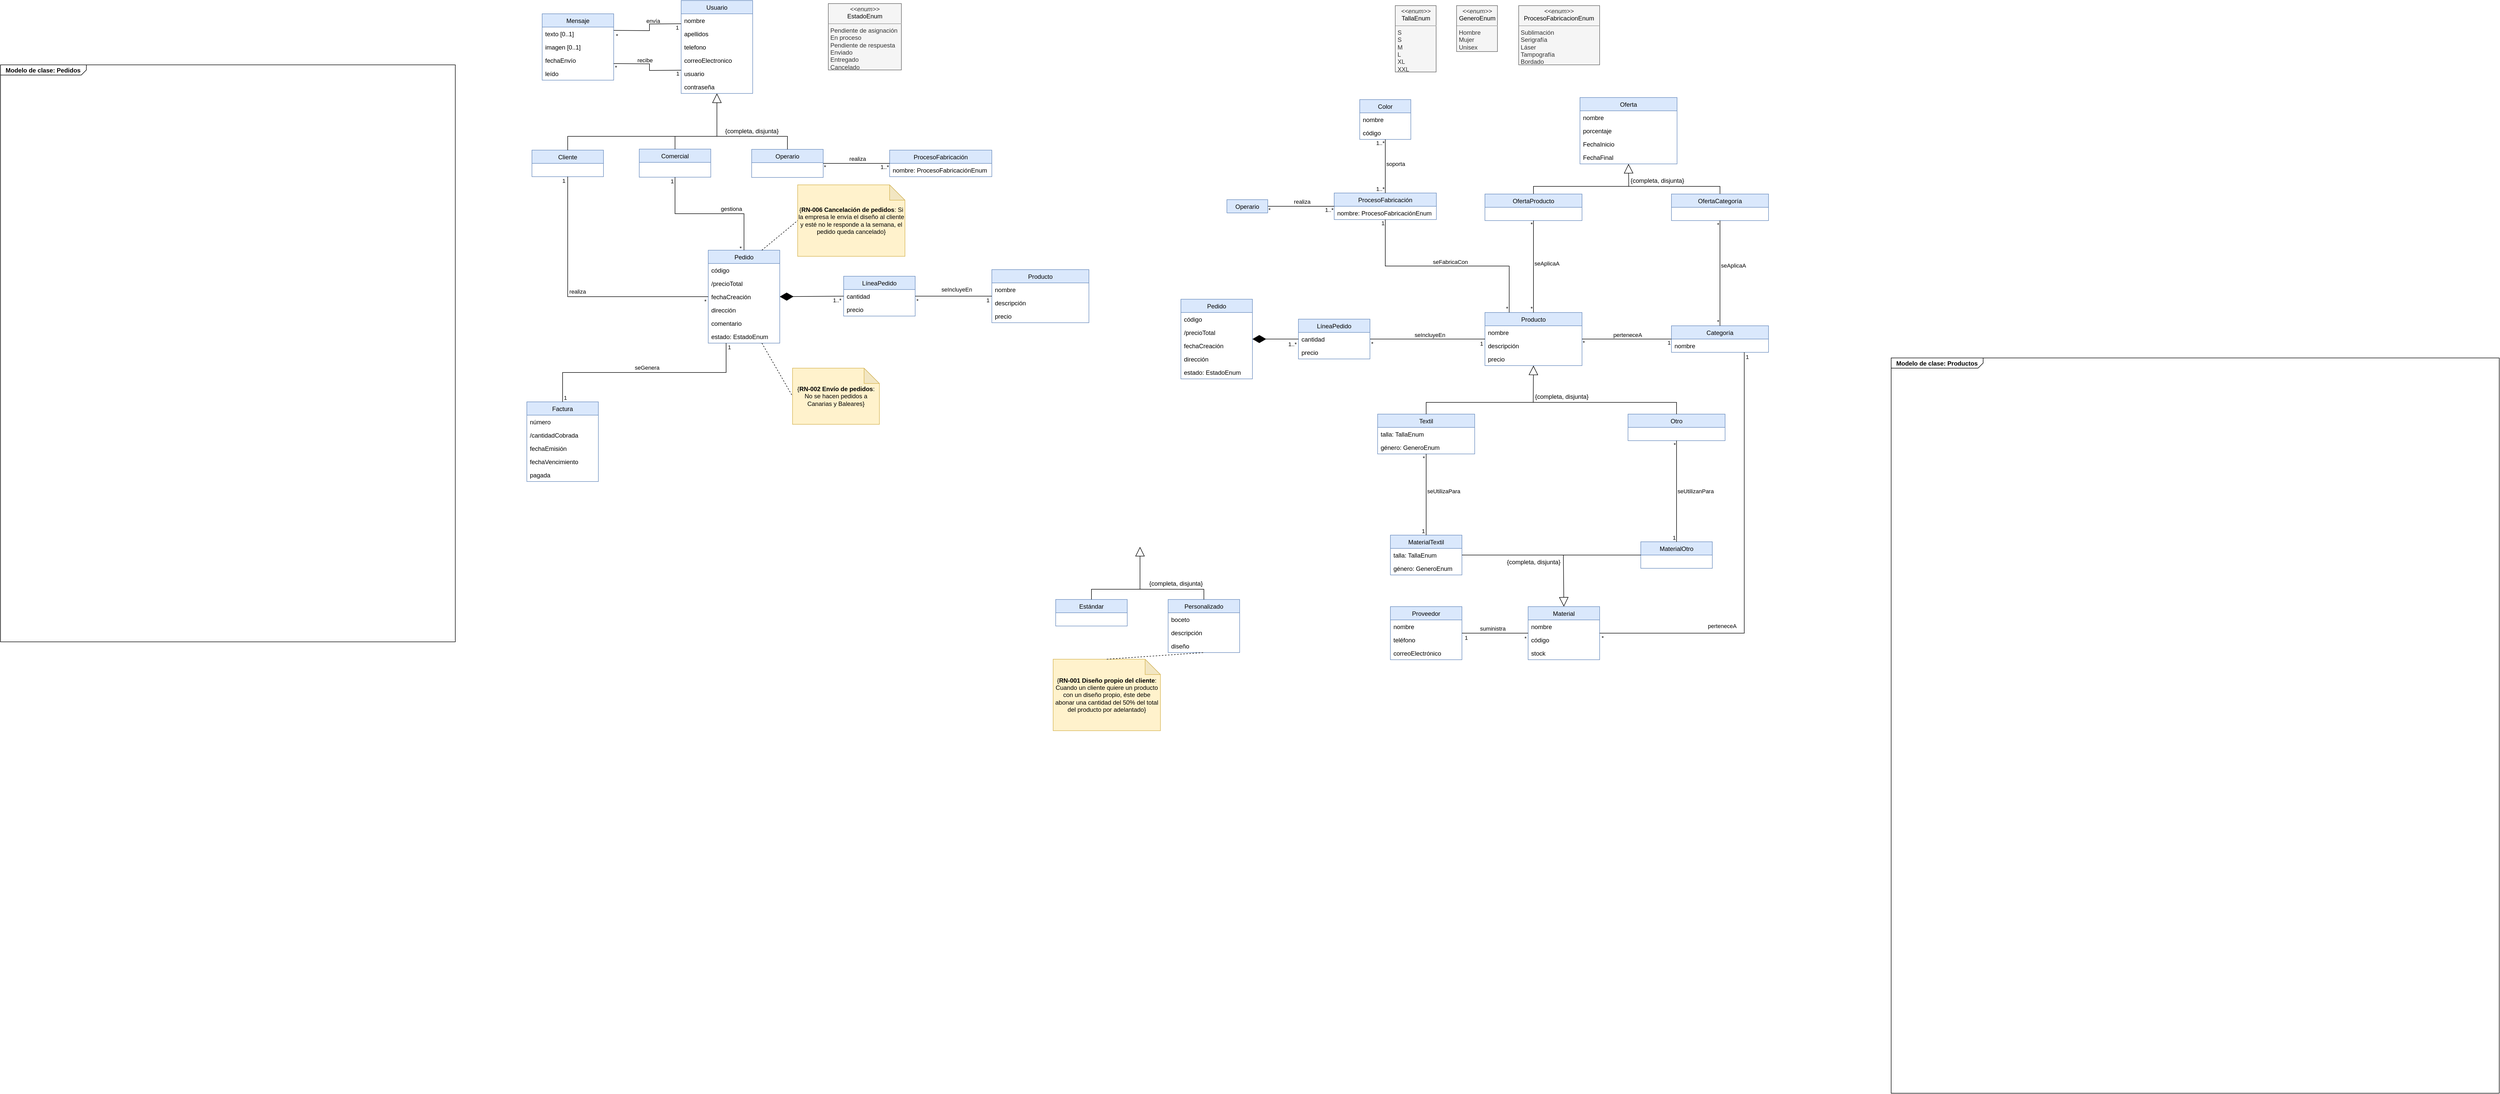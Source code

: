 <mxfile version="14.0.1" type="device"><diagram id="0OFpsM7169nuv6ZZn5TH" name="Page-1"><mxGraphModel dx="2249" dy="800" grid="1" gridSize="10" guides="1" tooltips="1" connect="1" arrows="1" fold="1" page="1" pageScale="1" pageWidth="827" pageHeight="1169" math="0" shadow="0"><root><mxCell id="0"/><mxCell id="1" parent="0"/><mxCell id="Ird9xUlMTtOdVDWHn0hw-30" value="&lt;p style=&quot;margin: 0px ; margin-top: 4px ; margin-left: 10px ; text-align: left&quot;&gt;&lt;b&gt;Modelo de clase: Productos&lt;/b&gt;&lt;/p&gt;" style="html=1;strokeWidth=1;shape=mxgraph.sysml.package;labelX=180.29;align=left;spacingLeft=10;overflow=fill;recursiveResize=0;" parent="1" vertex="1"><mxGeometry x="3310" y="790" width="1190" height="1440" as="geometry"/></mxCell><mxCell id="Ird9xUlMTtOdVDWHn0hw-24" value="&lt;p style=&quot;margin: 0px ; margin-top: 4px ; margin-left: 10px ; text-align: left&quot;&gt;&lt;b&gt;Modelo de clase: Pedidos&lt;/b&gt;&lt;/p&gt;" style="html=1;strokeWidth=1;shape=mxgraph.sysml.package;labelX=168.4;align=left;spacingLeft=10;overflow=fill;recursiveResize=0;" parent="1" vertex="1"><mxGeometry x="-390" y="216" width="890" height="1130" as="geometry"/></mxCell><mxCell id="Y8HFpoS-wXFrvFwRl04e-1" value="Cliente" style="swimlane;fontStyle=0;childLayout=stackLayout;horizontal=1;startSize=26;fillColor=#dae8fc;horizontalStack=0;resizeParent=1;resizeParentMax=0;resizeLast=0;collapsible=1;marginBottom=0;strokeColor=#6c8ebf;" parent="1" vertex="1"><mxGeometry x="650" y="383" width="140" height="52" as="geometry"><mxRectangle x="870" y="393" width="70" height="26" as="alternateBounds"/></mxGeometry></mxCell><mxCell id="Y8HFpoS-wXFrvFwRl04e-9" value="Pedido" style="swimlane;fontStyle=0;childLayout=stackLayout;horizontal=1;startSize=26;fillColor=#dae8fc;horizontalStack=0;resizeParent=1;resizeParentMax=0;resizeLast=0;collapsible=1;marginBottom=0;strokeColor=#6c8ebf;" parent="1" vertex="1"><mxGeometry x="995" y="579" width="140" height="182" as="geometry"><mxRectangle x="1230" y="655" width="70" height="26" as="alternateBounds"/></mxGeometry></mxCell><mxCell id="Y8HFpoS-wXFrvFwRl04e-10" value="código" style="text;strokeColor=none;fillColor=none;align=left;verticalAlign=top;spacingLeft=4;spacingRight=4;overflow=hidden;rotatable=0;points=[[0,0.5],[1,0.5]];portConstraint=eastwest;" parent="Y8HFpoS-wXFrvFwRl04e-9" vertex="1"><mxGeometry y="26" width="140" height="26" as="geometry"/></mxCell><mxCell id="Y8HFpoS-wXFrvFwRl04e-11" value="/precioTotal" style="text;strokeColor=none;fillColor=none;align=left;verticalAlign=top;spacingLeft=4;spacingRight=4;overflow=hidden;rotatable=0;points=[[0,0.5],[1,0.5]];portConstraint=eastwest;" parent="Y8HFpoS-wXFrvFwRl04e-9" vertex="1"><mxGeometry y="52" width="140" height="26" as="geometry"/></mxCell><mxCell id="RKxkjsYBMXB7oZbLf02J-106" value="fechaCreación" style="text;strokeColor=none;fillColor=none;align=left;verticalAlign=top;spacingLeft=4;spacingRight=4;overflow=hidden;rotatable=0;points=[[0,0.5],[1,0.5]];portConstraint=eastwest;" parent="Y8HFpoS-wXFrvFwRl04e-9" vertex="1"><mxGeometry y="78" width="140" height="26" as="geometry"/></mxCell><mxCell id="niQVVD74tAzO2CsMsrb7-2" value="dirección" style="text;strokeColor=none;fillColor=none;align=left;verticalAlign=top;spacingLeft=4;spacingRight=4;overflow=hidden;rotatable=0;points=[[0,0.5],[1,0.5]];portConstraint=eastwest;" parent="Y8HFpoS-wXFrvFwRl04e-9" vertex="1"><mxGeometry y="104" width="140" height="26" as="geometry"/></mxCell><mxCell id="AwUFZqTGawg02iZb1hGT-29" value="comentario" style="text;strokeColor=none;fillColor=none;align=left;verticalAlign=top;spacingLeft=4;spacingRight=4;overflow=hidden;rotatable=0;points=[[0,0.5],[1,0.5]];portConstraint=eastwest;" vertex="1" parent="Y8HFpoS-wXFrvFwRl04e-9"><mxGeometry y="130" width="140" height="26" as="geometry"/></mxCell><mxCell id="RKxkjsYBMXB7oZbLf02J-158" value="estado: EstadoEnum" style="text;strokeColor=none;fillColor=none;align=left;verticalAlign=top;spacingLeft=4;spacingRight=4;overflow=hidden;rotatable=0;points=[[0,0.5],[1,0.5]];portConstraint=eastwest;" parent="Y8HFpoS-wXFrvFwRl04e-9" vertex="1"><mxGeometry y="156" width="140" height="26" as="geometry"/></mxCell><mxCell id="Y8HFpoS-wXFrvFwRl04e-12" value="Estándar" style="swimlane;fontStyle=0;childLayout=stackLayout;horizontal=1;startSize=26;fillColor=#dae8fc;horizontalStack=0;resizeParent=1;resizeParentMax=0;resizeLast=0;collapsible=1;marginBottom=0;strokeColor=#6c8ebf;" parent="1" vertex="1"><mxGeometry x="1675" y="1263" width="140" height="52" as="geometry"><mxRectangle x="1120" y="914" width="80" height="26" as="alternateBounds"/></mxGeometry></mxCell><mxCell id="Y8HFpoS-wXFrvFwRl04e-13" value="Personalizado" style="swimlane;fontStyle=0;childLayout=stackLayout;horizontal=1;startSize=26;fillColor=#dae8fc;horizontalStack=0;resizeParent=1;resizeParentMax=0;resizeLast=0;collapsible=1;marginBottom=0;strokeColor=#6c8ebf;" parent="1" vertex="1"><mxGeometry x="1895" y="1263" width="140" height="104" as="geometry"><mxRectangle x="1340" y="914" width="110" height="26" as="alternateBounds"/></mxGeometry></mxCell><mxCell id="Y8HFpoS-wXFrvFwRl04e-14" value="boceto" style="text;strokeColor=none;fillColor=none;align=left;verticalAlign=top;spacingLeft=4;spacingRight=4;overflow=hidden;rotatable=0;points=[[0,0.5],[1,0.5]];portConstraint=eastwest;" parent="Y8HFpoS-wXFrvFwRl04e-13" vertex="1"><mxGeometry y="26" width="140" height="26" as="geometry"/></mxCell><mxCell id="niQVVD74tAzO2CsMsrb7-1" value="descripción" style="text;strokeColor=none;fillColor=none;align=left;verticalAlign=top;spacingLeft=4;spacingRight=4;overflow=hidden;rotatable=0;points=[[0,0.5],[1,0.5]];portConstraint=eastwest;" parent="Y8HFpoS-wXFrvFwRl04e-13" vertex="1"><mxGeometry y="52" width="140" height="26" as="geometry"/></mxCell><mxCell id="i-OP-tM2K6JiZx7A5Ciw-11" value="diseño" style="text;strokeColor=none;fillColor=none;align=left;verticalAlign=top;spacingLeft=4;spacingRight=4;overflow=hidden;rotatable=0;points=[[0,0.5],[1,0.5]];portConstraint=eastwest;" parent="Y8HFpoS-wXFrvFwRl04e-13" vertex="1"><mxGeometry y="78" width="140" height="26" as="geometry"/></mxCell><mxCell id="Y8HFpoS-wXFrvFwRl04e-15" value="" style="endArrow=none;html=1;entryX=0.5;entryY=0;entryDx=0;entryDy=0;rounded=0;" parent="1" target="Y8HFpoS-wXFrvFwRl04e-13" edge="1"><mxGeometry width="50" height="50" relative="1" as="geometry"><mxPoint x="1835" y="1243" as="sourcePoint"/><mxPoint x="1975" y="1233" as="targetPoint"/><Array as="points"><mxPoint x="1965" y="1243"/></Array></mxGeometry></mxCell><mxCell id="Y8HFpoS-wXFrvFwRl04e-17" value="" style="endArrow=block;endSize=16;endFill=0;html=1;exitX=0.5;exitY=0;exitDx=0;exitDy=0;entryX=0.5;entryY=1;entryDx=0;entryDy=0;rounded=0;" parent="1" source="Y8HFpoS-wXFrvFwRl04e-12" edge="1"><mxGeometry width="160" relative="1" as="geometry"><mxPoint x="1725" y="1223" as="sourcePoint"/><mxPoint x="1840" y="1160" as="targetPoint"/><Array as="points"><mxPoint x="1745" y="1243"/><mxPoint x="1840" y="1243"/></Array></mxGeometry></mxCell><mxCell id="Y8HFpoS-wXFrvFwRl04e-18" value="LíneaPedido" style="swimlane;fontStyle=0;childLayout=stackLayout;horizontal=1;startSize=26;fillColor=#dae8fc;horizontalStack=0;resizeParent=1;resizeParentMax=0;resizeLast=0;collapsible=1;marginBottom=0;strokeColor=#6c8ebf;" parent="1" vertex="1"><mxGeometry x="1260" y="630" width="140" height="78" as="geometry"><mxRectangle x="1570" y="640" width="100" height="26" as="alternateBounds"/></mxGeometry></mxCell><mxCell id="Y8HFpoS-wXFrvFwRl04e-19" value="cantidad" style="text;strokeColor=none;fillColor=none;align=left;verticalAlign=top;spacingLeft=4;spacingRight=4;overflow=hidden;rotatable=0;points=[[0,0.5],[1,0.5]];portConstraint=eastwest;" parent="Y8HFpoS-wXFrvFwRl04e-18" vertex="1"><mxGeometry y="26" width="140" height="26" as="geometry"/></mxCell><mxCell id="6mcA2YRuUZ5jDufEvJnm-1" value="precio" style="text;strokeColor=none;fillColor=none;align=left;verticalAlign=top;spacingLeft=4;spacingRight=4;overflow=hidden;rotatable=0;points=[[0,0.5],[1,0.5]];portConstraint=eastwest;" parent="Y8HFpoS-wXFrvFwRl04e-18" vertex="1"><mxGeometry y="52" width="140" height="26" as="geometry"/></mxCell><mxCell id="Y8HFpoS-wXFrvFwRl04e-21" value="Producto" style="swimlane;fontStyle=0;childLayout=stackLayout;horizontal=1;startSize=26;fillColor=#dae8fc;horizontalStack=0;resizeParent=1;resizeParentMax=0;resizeLast=0;collapsible=1;marginBottom=0;strokeColor=#6c8ebf;" parent="1" vertex="1"><mxGeometry x="2515" y="701" width="190" height="104" as="geometry"><mxRectangle x="1920" y="710" width="80" height="26" as="alternateBounds"/></mxGeometry></mxCell><mxCell id="Y8HFpoS-wXFrvFwRl04e-22" value="nombre" style="text;strokeColor=none;fillColor=none;align=left;verticalAlign=top;spacingLeft=4;spacingRight=4;overflow=hidden;rotatable=0;points=[[0,0.5],[1,0.5]];portConstraint=eastwest;" parent="Y8HFpoS-wXFrvFwRl04e-21" vertex="1"><mxGeometry y="26" width="190" height="26" as="geometry"/></mxCell><mxCell id="i-OP-tM2K6JiZx7A5Ciw-2" value="descripción" style="text;strokeColor=none;fillColor=none;align=left;verticalAlign=top;spacingLeft=4;spacingRight=4;overflow=hidden;rotatable=0;points=[[0,0.5],[1,0.5]];portConstraint=eastwest;" parent="Y8HFpoS-wXFrvFwRl04e-21" vertex="1"><mxGeometry y="52" width="190" height="26" as="geometry"/></mxCell><mxCell id="Y8HFpoS-wXFrvFwRl04e-23" value="precio" style="text;strokeColor=none;fillColor=none;align=left;verticalAlign=top;spacingLeft=4;spacingRight=4;overflow=hidden;rotatable=0;points=[[0,0.5],[1,0.5]];portConstraint=eastwest;" parent="Y8HFpoS-wXFrvFwRl04e-21" vertex="1"><mxGeometry y="78" width="190" height="26" as="geometry"/></mxCell><mxCell id="Y8HFpoS-wXFrvFwRl04e-27" value="Operario" style="swimlane;fontStyle=0;childLayout=stackLayout;horizontal=1;startSize=26;fillColor=#dae8fc;horizontalStack=0;resizeParent=1;resizeParentMax=0;resizeLast=0;collapsible=1;marginBottom=0;strokeColor=#6c8ebf;" parent="1" vertex="1"><mxGeometry x="1080" y="381.5" width="140" height="55" as="geometry"><mxRectangle x="1300" y="445.5" width="80" height="26" as="alternateBounds"/></mxGeometry></mxCell><mxCell id="Y8HFpoS-wXFrvFwRl04e-34" value="ProcesoFabricación" style="swimlane;fontStyle=0;childLayout=stackLayout;horizontal=1;startSize=26;fillColor=#dae8fc;horizontalStack=0;resizeParent=1;resizeParentMax=0;resizeLast=0;collapsible=1;marginBottom=0;strokeColor=#6c8ebf;" parent="1" vertex="1"><mxGeometry x="2220" y="467" width="200" height="52" as="geometry"><mxRectangle x="1570" y="447" width="150" height="26" as="alternateBounds"/></mxGeometry></mxCell><mxCell id="Y8HFpoS-wXFrvFwRl04e-35" value="nombre: ProcesoFabricaciónEnum" style="text;strokeColor=none;fillColor=none;align=left;verticalAlign=top;spacingLeft=4;spacingRight=4;overflow=hidden;rotatable=0;points=[[0,0.5],[1,0.5]];portConstraint=eastwest;" parent="Y8HFpoS-wXFrvFwRl04e-34" vertex="1"><mxGeometry y="26" width="200" height="26" as="geometry"/></mxCell><mxCell id="Y8HFpoS-wXFrvFwRl04e-38" value="Comercial" style="swimlane;fontStyle=0;childLayout=stackLayout;horizontal=1;startSize=26;fillColor=#dae8fc;horizontalStack=0;resizeParent=1;resizeParentMax=0;resizeLast=0;collapsible=1;marginBottom=0;strokeColor=#6c8ebf;" parent="1" vertex="1"><mxGeometry x="860" y="381" width="140" height="55" as="geometry"><mxRectangle x="1080" y="391" width="100" height="26" as="alternateBounds"/></mxGeometry></mxCell><mxCell id="Y8HFpoS-wXFrvFwRl04e-46" value="Material" style="swimlane;fontStyle=0;childLayout=stackLayout;horizontal=1;startSize=26;fillColor=#dae8fc;horizontalStack=0;resizeParent=1;resizeParentMax=0;resizeLast=0;collapsible=1;marginBottom=0;strokeColor=#6c8ebf;" parent="1" vertex="1"><mxGeometry x="2599.5" y="1277" width="140" height="104" as="geometry"><mxRectangle x="1949.5" y="1270" width="60" height="26" as="alternateBounds"/></mxGeometry></mxCell><mxCell id="Y8HFpoS-wXFrvFwRl04e-47" value="nombre" style="text;strokeColor=none;fillColor=none;align=left;verticalAlign=top;spacingLeft=4;spacingRight=4;overflow=hidden;rotatable=0;points=[[0,0.5],[1,0.5]];portConstraint=eastwest;" parent="Y8HFpoS-wXFrvFwRl04e-46" vertex="1"><mxGeometry y="26" width="140" height="26" as="geometry"/></mxCell><mxCell id="Y8HFpoS-wXFrvFwRl04e-48" value="código" style="text;strokeColor=none;fillColor=none;align=left;verticalAlign=top;spacingLeft=4;spacingRight=4;overflow=hidden;rotatable=0;points=[[0,0.5],[1,0.5]];portConstraint=eastwest;" parent="Y8HFpoS-wXFrvFwRl04e-46" vertex="1"><mxGeometry y="52" width="140" height="26" as="geometry"/></mxCell><mxCell id="6mcA2YRuUZ5jDufEvJnm-10" value="stock" style="text;strokeColor=none;fillColor=none;align=left;verticalAlign=top;spacingLeft=4;spacingRight=4;overflow=hidden;rotatable=0;points=[[0,0.5],[1,0.5]];portConstraint=eastwest;" parent="Y8HFpoS-wXFrvFwRl04e-46" vertex="1"><mxGeometry y="78" width="140" height="26" as="geometry"/></mxCell><mxCell id="Y8HFpoS-wXFrvFwRl04e-58" value="Categoría" style="swimlane;fontStyle=0;childLayout=stackLayout;horizontal=1;startSize=26;fillColor=#dae8fc;horizontalStack=0;resizeParent=1;resizeParentMax=0;resizeLast=0;collapsible=1;marginBottom=0;strokeColor=#6c8ebf;" parent="1" vertex="1"><mxGeometry x="2880" y="727" width="190" height="52" as="geometry"><mxRectangle x="2230" y="707" width="80" height="26" as="alternateBounds"/></mxGeometry></mxCell><mxCell id="Y8HFpoS-wXFrvFwRl04e-59" value="nombre" style="text;strokeColor=none;fillColor=none;align=left;verticalAlign=top;spacingLeft=4;spacingRight=4;overflow=hidden;rotatable=0;points=[[0,0.5],[1,0.5]];portConstraint=eastwest;" parent="Y8HFpoS-wXFrvFwRl04e-58" vertex="1"><mxGeometry y="26" width="190" height="26" as="geometry"/></mxCell><mxCell id="Y8HFpoS-wXFrvFwRl04e-61" value="Oferta" style="swimlane;fontStyle=0;childLayout=stackLayout;horizontal=1;startSize=26;fillColor=#dae8fc;horizontalStack=0;resizeParent=1;resizeParentMax=0;resizeLast=0;collapsible=1;marginBottom=0;strokeColor=#6c8ebf;" parent="1" vertex="1"><mxGeometry x="2701" y="280" width="190" height="130" as="geometry"><mxRectangle x="2080" y="336" width="80" height="26" as="alternateBounds"/></mxGeometry></mxCell><mxCell id="6mcA2YRuUZ5jDufEvJnm-2" value="nombre" style="text;strokeColor=none;fillColor=none;align=left;verticalAlign=top;spacingLeft=4;spacingRight=4;overflow=hidden;rotatable=0;points=[[0,0.5],[1,0.5]];portConstraint=eastwest;" parent="Y8HFpoS-wXFrvFwRl04e-61" vertex="1"><mxGeometry y="26" width="190" height="26" as="geometry"/></mxCell><mxCell id="6mcA2YRuUZ5jDufEvJnm-3" value="porcentaje" style="text;strokeColor=none;fillColor=none;align=left;verticalAlign=top;spacingLeft=4;spacingRight=4;overflow=hidden;rotatable=0;points=[[0,0.5],[1,0.5]];portConstraint=eastwest;" parent="Y8HFpoS-wXFrvFwRl04e-61" vertex="1"><mxGeometry y="52" width="190" height="26" as="geometry"/></mxCell><mxCell id="Y8HFpoS-wXFrvFwRl04e-62" value="FechaInicio" style="text;strokeColor=none;fillColor=none;align=left;verticalAlign=top;spacingLeft=4;spacingRight=4;overflow=hidden;rotatable=0;points=[[0,0.5],[1,0.5]];portConstraint=eastwest;" parent="Y8HFpoS-wXFrvFwRl04e-61" vertex="1"><mxGeometry y="78" width="190" height="26" as="geometry"/></mxCell><mxCell id="6mcA2YRuUZ5jDufEvJnm-4" value="FechaFinal" style="text;strokeColor=none;fillColor=none;align=left;verticalAlign=top;spacingLeft=4;spacingRight=4;overflow=hidden;rotatable=0;points=[[0,0.5],[1,0.5]];portConstraint=eastwest;" parent="Y8HFpoS-wXFrvFwRl04e-61" vertex="1"><mxGeometry y="104" width="190" height="26" as="geometry"/></mxCell><mxCell id="RKxkjsYBMXB7oZbLf02J-103" value="&lt;font style=&quot;font-size: 12px&quot;&gt;{&lt;b&gt;RN-002 Envío de pedidos&lt;/b&gt;: No se hacen pedidos a Canarias y Baleares}&lt;/font&gt;" style="shape=note;whiteSpace=wrap;html=1;backgroundOutline=1;darkOpacity=0.05;fillColor=#fff2cc;strokeColor=#d6b656;" parent="1" vertex="1"><mxGeometry x="1160" y="810" width="170" height="110" as="geometry"/></mxCell><mxCell id="RKxkjsYBMXB7oZbLf02J-107" value="&lt;font style=&quot;font-size: 12px&quot;&gt;{&lt;b&gt;RN-001 Diseño propio del cliente&lt;/b&gt;: Cuando un cliente quiere un producto con un diseño propio, éste debe abonar una cantidad del 50% del total del producto por adelantado}&lt;/font&gt;" style="shape=note;whiteSpace=wrap;html=1;backgroundOutline=1;darkOpacity=0.05;fillColor=#fff2cc;strokeColor=#d6b656;" parent="1" vertex="1"><mxGeometry x="1670" y="1380" width="210" height="140" as="geometry"/></mxCell><mxCell id="RKxkjsYBMXB7oZbLf02J-109" value="Mensaje" style="swimlane;fontStyle=0;childLayout=stackLayout;horizontal=1;startSize=26;fillColor=#dae8fc;horizontalStack=0;resizeParent=1;resizeParentMax=0;resizeLast=0;collapsible=1;marginBottom=0;strokeColor=#6c8ebf;" parent="1" vertex="1"><mxGeometry x="670" y="116" width="140" height="130" as="geometry"><mxRectangle x="890" y="126" width="80" height="26" as="alternateBounds"/></mxGeometry></mxCell><mxCell id="RKxkjsYBMXB7oZbLf02J-110" value="texto [0..1]" style="text;strokeColor=none;fillColor=none;align=left;verticalAlign=top;spacingLeft=4;spacingRight=4;overflow=hidden;rotatable=0;points=[[0,0.5],[1,0.5]];portConstraint=eastwest;" parent="RKxkjsYBMXB7oZbLf02J-109" vertex="1"><mxGeometry y="26" width="140" height="26" as="geometry"/></mxCell><mxCell id="RKxkjsYBMXB7oZbLf02J-111" value="imagen [0..1]" style="text;strokeColor=none;fillColor=none;align=left;verticalAlign=top;spacingLeft=4;spacingRight=4;overflow=hidden;rotatable=0;points=[[0,0.5],[1,0.5]];portConstraint=eastwest;" parent="RKxkjsYBMXB7oZbLf02J-109" vertex="1"><mxGeometry y="52" width="140" height="26" as="geometry"/></mxCell><mxCell id="RKxkjsYBMXB7oZbLf02J-112" value="fechaEnvío" style="text;strokeColor=none;fillColor=none;align=left;verticalAlign=top;spacingLeft=4;spacingRight=4;overflow=hidden;rotatable=0;points=[[0,0.5],[1,0.5]];portConstraint=eastwest;" parent="RKxkjsYBMXB7oZbLf02J-109" vertex="1"><mxGeometry y="78" width="140" height="26" as="geometry"/></mxCell><mxCell id="niQVVD74tAzO2CsMsrb7-4" value="leído" style="text;strokeColor=none;fillColor=none;align=left;verticalAlign=top;spacingLeft=4;spacingRight=4;overflow=hidden;rotatable=0;points=[[0,0.5],[1,0.5]];portConstraint=eastwest;" parent="RKxkjsYBMXB7oZbLf02J-109" vertex="1"><mxGeometry y="104" width="140" height="26" as="geometry"/></mxCell><mxCell id="RKxkjsYBMXB7oZbLf02J-121" value="&lt;font style=&quot;font-size: 12px&quot;&gt;{&lt;b&gt;RN-006 Cancelación de pedidos&lt;/b&gt;: Si la empresa le envía el diseño al cliente y esté no le responde a la semana, el pedido queda cancelado}&lt;/font&gt;" style="shape=note;whiteSpace=wrap;html=1;backgroundOutline=1;darkOpacity=0.05;fillColor=#fff2cc;strokeColor=#d6b656;" parent="1" vertex="1"><mxGeometry x="1170" y="451" width="210" height="140" as="geometry"/></mxCell><mxCell id="RKxkjsYBMXB7oZbLf02J-126" value="{completa, disjunta}" style="text;html=1;align=center;verticalAlign=middle;resizable=0;points=[];autosize=1;" parent="1" vertex="1"><mxGeometry x="1850" y="1222" width="120" height="20" as="geometry"/></mxCell><mxCell id="RKxkjsYBMXB7oZbLf02J-168" value="&lt;p style=&quot;margin: 0px ; margin-top: 4px ; text-align: center&quot;&gt;&lt;i&gt;&amp;lt;&amp;lt;enum&amp;gt;&amp;gt;&lt;/i&gt;&lt;br&gt;&lt;span style=&quot;color: rgb(0 , 0 , 0)&quot;&gt;TallaEnum&lt;/span&gt;&lt;br&gt;&lt;/p&gt;&lt;hr size=&quot;1&quot;&gt;&lt;p style=&quot;margin: 0px ; margin-left: 4px&quot;&gt;S&lt;br&gt;S&lt;/p&gt;&lt;p style=&quot;margin: 0px ; margin-left: 4px&quot;&gt;M&lt;/p&gt;&lt;p style=&quot;margin: 0px ; margin-left: 4px&quot;&gt;L&lt;/p&gt;&lt;p style=&quot;margin: 0px ; margin-left: 4px&quot;&gt;XL&lt;/p&gt;&lt;p style=&quot;margin: 0px ; margin-left: 4px&quot;&gt;XXL&lt;/p&gt;&lt;p style=&quot;margin: 0px ; margin-left: 4px&quot;&gt;XXL&lt;br&gt;&lt;/p&gt;&lt;p style=&quot;margin: 0px ; margin-left: 4px&quot;&gt;&lt;br&gt;&lt;/p&gt;" style="verticalAlign=top;align=left;overflow=fill;fontSize=12;fontFamily=Helvetica;html=1;fillColor=#f5f5f5;strokeColor=#666666;fontColor=#333333;" parent="1" vertex="1"><mxGeometry x="2339.5" y="100" width="80" height="130" as="geometry"/></mxCell><mxCell id="RKxkjsYBMXB7oZbLf02J-169" value="&lt;p style=&quot;margin: 0px ; margin-top: 4px ; text-align: center&quot;&gt;&lt;i&gt;&amp;lt;&amp;lt;enum&amp;gt;&amp;gt;&lt;/i&gt;&lt;br&gt;&lt;font color=&quot;#000000&quot;&gt;GeneroEnum&lt;/font&gt;&lt;/p&gt;&lt;hr size=&quot;1&quot;&gt;&lt;p style=&quot;margin: 0px ; margin-left: 4px&quot;&gt;Hombre&lt;br&gt;Mujer&lt;/p&gt;&lt;p style=&quot;margin: 0px ; margin-left: 4px&quot;&gt;&lt;span&gt;Unisex&lt;/span&gt;&lt;br&gt;&lt;/p&gt;" style="verticalAlign=top;align=left;overflow=fill;fontSize=12;fontFamily=Helvetica;html=1;fillColor=#f5f5f5;strokeColor=#666666;fontColor=#333333;" parent="1" vertex="1"><mxGeometry x="2459.5" y="100" width="80" height="90" as="geometry"/></mxCell><mxCell id="RKxkjsYBMXB7oZbLf02J-170" value="&lt;p style=&quot;margin: 0px ; margin-top: 4px ; text-align: center&quot;&gt;&lt;i&gt;&amp;lt;&amp;lt;enum&amp;gt;&amp;gt;&lt;/i&gt;&lt;br&gt;&lt;font color=&quot;#000000&quot;&gt;ProcesoFabricacionEnum&lt;/font&gt;&lt;/p&gt;&lt;hr size=&quot;1&quot;&gt;&lt;p style=&quot;margin: 0px ; margin-left: 4px&quot;&gt;Sublimación&lt;/p&gt;&lt;p style=&quot;margin: 0px ; margin-left: 4px&quot;&gt;Serigrafía&lt;/p&gt;&lt;p style=&quot;margin: 0px ; margin-left: 4px&quot;&gt;Láser&lt;/p&gt;&lt;p style=&quot;margin: 0px ; margin-left: 4px&quot;&gt;Tampografía&lt;/p&gt;&lt;p style=&quot;margin: 0px ; margin-left: 4px&quot;&gt;Bordado&lt;/p&gt;" style="verticalAlign=top;align=left;overflow=fill;fontSize=12;fontFamily=Helvetica;html=1;fillColor=#f5f5f5;strokeColor=#666666;fontColor=#333333;" parent="1" vertex="1"><mxGeometry x="2581.06" y="100" width="158.44" height="116" as="geometry"/></mxCell><mxCell id="RKxkjsYBMXB7oZbLf02J-171" value="&lt;p style=&quot;margin: 0px ; margin-top: 4px ; text-align: center&quot;&gt;&lt;i&gt;&amp;lt;&amp;lt;enum&amp;gt;&amp;gt;&lt;/i&gt;&lt;br&gt;&lt;font color=&quot;#000000&quot;&gt;EstadoEnum&lt;/font&gt;&lt;/p&gt;&lt;hr size=&quot;1&quot;&gt;&lt;p style=&quot;margin: 0px ; margin-left: 4px&quot;&gt;Pendiente de asignación&lt;/p&gt;&lt;p style=&quot;margin: 0px ; margin-left: 4px&quot;&gt;En proceso&lt;/p&gt;&lt;p style=&quot;margin: 0px ; margin-left: 4px&quot;&gt;Pendiente de respuesta&lt;/p&gt;&lt;p style=&quot;margin: 0px ; margin-left: 4px&quot;&gt;Enviado&lt;/p&gt;&lt;p style=&quot;margin: 0px ; margin-left: 4px&quot;&gt;Entregado&lt;/p&gt;&lt;p style=&quot;margin: 0px ; margin-left: 4px&quot;&gt;Cancelado&lt;/p&gt;" style="verticalAlign=top;align=left;overflow=fill;fontSize=12;fontFamily=Helvetica;html=1;fillColor=#f5f5f5;strokeColor=#666666;fontColor=#333333;" parent="1" vertex="1"><mxGeometry x="1230" y="96" width="143" height="130" as="geometry"/></mxCell><mxCell id="kCNEUJk5n76UpAY-_9RO-1" value="Factura" style="swimlane;fontStyle=0;childLayout=stackLayout;horizontal=1;startSize=26;fillColor=#dae8fc;horizontalStack=0;resizeParent=1;resizeParentMax=0;resizeLast=0;collapsible=1;marginBottom=0;strokeColor=#6c8ebf;" parent="1" vertex="1"><mxGeometry x="640" y="876" width="140" height="156" as="geometry"><mxRectangle x="1020" y="820" width="70" height="26" as="alternateBounds"/></mxGeometry></mxCell><mxCell id="kCNEUJk5n76UpAY-_9RO-4" value="número" style="text;strokeColor=none;fillColor=none;align=left;verticalAlign=top;spacingLeft=4;spacingRight=4;overflow=hidden;rotatable=0;points=[[0,0.5],[1,0.5]];portConstraint=eastwest;" parent="kCNEUJk5n76UpAY-_9RO-1" vertex="1"><mxGeometry y="26" width="140" height="26" as="geometry"/></mxCell><mxCell id="kCNEUJk5n76UpAY-_9RO-2" value="/cantidadCobrada" style="text;strokeColor=none;fillColor=none;align=left;verticalAlign=top;spacingLeft=4;spacingRight=4;overflow=hidden;rotatable=0;points=[[0,0.5],[1,0.5]];portConstraint=eastwest;" parent="kCNEUJk5n76UpAY-_9RO-1" vertex="1"><mxGeometry y="52" width="140" height="26" as="geometry"/></mxCell><mxCell id="kCNEUJk5n76UpAY-_9RO-3" value="fechaEmisión" style="text;strokeColor=none;fillColor=none;align=left;verticalAlign=top;spacingLeft=4;spacingRight=4;overflow=hidden;rotatable=0;points=[[0,0.5],[1,0.5]];portConstraint=eastwest;" parent="kCNEUJk5n76UpAY-_9RO-1" vertex="1"><mxGeometry y="78" width="140" height="26" as="geometry"/></mxCell><mxCell id="kCNEUJk5n76UpAY-_9RO-17" value="fechaVencimiento" style="text;strokeColor=none;fillColor=none;align=left;verticalAlign=top;spacingLeft=4;spacingRight=4;overflow=hidden;rotatable=0;points=[[0,0.5],[1,0.5]];portConstraint=eastwest;" parent="kCNEUJk5n76UpAY-_9RO-1" vertex="1"><mxGeometry y="104" width="140" height="26" as="geometry"/></mxCell><mxCell id="kCNEUJk5n76UpAY-_9RO-5" value="pagada" style="text;strokeColor=none;fillColor=none;align=left;verticalAlign=top;spacingLeft=4;spacingRight=4;overflow=hidden;rotatable=0;points=[[0,0.5],[1,0.5]];portConstraint=eastwest;" parent="kCNEUJk5n76UpAY-_9RO-1" vertex="1"><mxGeometry y="130" width="140" height="26" as="geometry"/></mxCell><mxCell id="6mcA2YRuUZ5jDufEvJnm-11" value="Textil" style="swimlane;fontStyle=0;childLayout=stackLayout;horizontal=1;startSize=26;fillColor=#dae8fc;horizontalStack=0;resizeParent=1;resizeParentMax=0;resizeLast=0;collapsible=1;marginBottom=0;strokeColor=#6c8ebf;" parent="1" vertex="1"><mxGeometry x="2305" y="900" width="190" height="78" as="geometry"><mxRectangle x="1710" y="880" width="80" height="26" as="alternateBounds"/></mxGeometry></mxCell><mxCell id="6mcA2YRuUZ5jDufEvJnm-14" value="talla: TallaEnum" style="text;strokeColor=none;fillColor=none;align=left;verticalAlign=top;spacingLeft=4;spacingRight=4;overflow=hidden;rotatable=0;points=[[0,0.5],[1,0.5]];portConstraint=eastwest;" parent="6mcA2YRuUZ5jDufEvJnm-11" vertex="1"><mxGeometry y="26" width="190" height="26" as="geometry"/></mxCell><mxCell id="6mcA2YRuUZ5jDufEvJnm-15" value="género: GeneroEnum" style="text;strokeColor=none;fillColor=none;align=left;verticalAlign=top;spacingLeft=4;spacingRight=4;overflow=hidden;rotatable=0;points=[[0,0.5],[1,0.5]];portConstraint=eastwest;" parent="6mcA2YRuUZ5jDufEvJnm-11" vertex="1"><mxGeometry y="52" width="190" height="26" as="geometry"/></mxCell><mxCell id="6mcA2YRuUZ5jDufEvJnm-16" value="Otro" style="swimlane;fontStyle=0;childLayout=stackLayout;horizontal=1;startSize=26;fillColor=#dae8fc;horizontalStack=0;resizeParent=1;resizeParentMax=0;resizeLast=0;collapsible=1;marginBottom=0;strokeColor=#6c8ebf;" parent="1" vertex="1"><mxGeometry x="2795" y="900" width="190" height="52" as="geometry"><mxRectangle x="2200" y="880" width="80" height="26" as="alternateBounds"/></mxGeometry></mxCell><mxCell id="6mcA2YRuUZ5jDufEvJnm-21" value="" style="endArrow=block;endSize=16;endFill=0;html=1;exitX=0.5;exitY=0;exitDx=0;exitDy=0;entryX=0.5;entryY=1;entryDx=0;entryDy=0;rounded=0;" parent="1" source="6mcA2YRuUZ5jDufEvJnm-24" target="Y8HFpoS-wXFrvFwRl04e-61" edge="1"><mxGeometry width="160" relative="1" as="geometry"><mxPoint x="2686.5" y="474" as="sourcePoint"/><mxPoint x="2796.5" y="410" as="targetPoint"/><Array as="points"><mxPoint x="2610" y="454"/><mxPoint x="2796.5" y="454"/></Array></mxGeometry></mxCell><mxCell id="6mcA2YRuUZ5jDufEvJnm-22" value="{completa, disjunta}" style="text;html=1;align=center;verticalAlign=middle;resizable=0;points=[];autosize=1;" parent="1" vertex="1"><mxGeometry x="2791.5" y="433" width="120" height="20" as="geometry"/></mxCell><mxCell id="6mcA2YRuUZ5jDufEvJnm-23" value="" style="endArrow=none;html=1;entryX=0.5;entryY=0;entryDx=0;entryDy=0;rounded=0;" parent="1" target="i-OP-tM2K6JiZx7A5Ciw-12" edge="1"><mxGeometry width="50" height="50" relative="1" as="geometry"><mxPoint x="2796.5" y="454" as="sourcePoint"/><mxPoint x="2906.5" y="474" as="targetPoint"/><Array as="points"><mxPoint x="2840" y="454"/><mxPoint x="2975" y="454"/></Array></mxGeometry></mxCell><mxCell id="6mcA2YRuUZ5jDufEvJnm-24" value="OfertaProducto" style="swimlane;fontStyle=0;childLayout=stackLayout;horizontal=1;startSize=26;fillColor=#dae8fc;horizontalStack=0;resizeParent=1;resizeParentMax=0;resizeLast=0;collapsible=1;marginBottom=0;strokeColor=#6c8ebf;" parent="1" vertex="1"><mxGeometry x="2515" y="469" width="190" height="52" as="geometry"><mxRectangle x="1920" y="449" width="80" height="26" as="alternateBounds"/></mxGeometry></mxCell><mxCell id="6mcA2YRuUZ5jDufEvJnm-30" value="Usuario" style="swimlane;fontStyle=0;childLayout=stackLayout;horizontal=1;startSize=26;fillColor=#dae8fc;horizontalStack=0;resizeParent=1;resizeParentMax=0;resizeLast=0;collapsible=1;marginBottom=0;strokeColor=#6c8ebf;" parent="1" vertex="1"><mxGeometry x="942" y="90" width="140" height="182" as="geometry"><mxRectangle x="1162" y="100" width="80" height="26" as="alternateBounds"/></mxGeometry></mxCell><mxCell id="6mcA2YRuUZ5jDufEvJnm-31" value="nombre" style="text;align=left;verticalAlign=top;spacingLeft=4;spacingRight=4;overflow=hidden;rotatable=0;points=[[0,0.5],[1,0.5]];portConstraint=eastwest;" parent="6mcA2YRuUZ5jDufEvJnm-30" vertex="1"><mxGeometry y="26" width="140" height="26" as="geometry"/></mxCell><mxCell id="6mcA2YRuUZ5jDufEvJnm-32" value="apellidos" style="text;strokeColor=none;fillColor=none;align=left;verticalAlign=top;spacingLeft=4;spacingRight=4;overflow=hidden;rotatable=0;points=[[0,0.5],[1,0.5]];portConstraint=eastwest;" parent="6mcA2YRuUZ5jDufEvJnm-30" vertex="1"><mxGeometry y="52" width="140" height="26" as="geometry"/></mxCell><mxCell id="6mcA2YRuUZ5jDufEvJnm-33" value="telefono" style="text;strokeColor=none;fillColor=none;align=left;verticalAlign=top;spacingLeft=4;spacingRight=4;overflow=hidden;rotatable=0;points=[[0,0.5],[1,0.5]];portConstraint=eastwest;" parent="6mcA2YRuUZ5jDufEvJnm-30" vertex="1"><mxGeometry y="78" width="140" height="26" as="geometry"/></mxCell><mxCell id="6mcA2YRuUZ5jDufEvJnm-34" value="correoElectronico" style="text;strokeColor=none;fillColor=none;align=left;verticalAlign=top;spacingLeft=4;spacingRight=4;overflow=hidden;rotatable=0;points=[[0,0.5],[1,0.5]];portConstraint=eastwest;" parent="6mcA2YRuUZ5jDufEvJnm-30" vertex="1"><mxGeometry y="104" width="140" height="26" as="geometry"/></mxCell><mxCell id="6mcA2YRuUZ5jDufEvJnm-35" value="usuario" style="text;strokeColor=none;fillColor=none;align=left;verticalAlign=top;spacingLeft=4;spacingRight=4;overflow=hidden;rotatable=0;points=[[0,0.5],[1,0.5]];portConstraint=eastwest;" parent="6mcA2YRuUZ5jDufEvJnm-30" vertex="1"><mxGeometry y="130" width="140" height="26" as="geometry"/></mxCell><mxCell id="6mcA2YRuUZ5jDufEvJnm-36" value="contraseña" style="text;strokeColor=none;fillColor=none;align=left;verticalAlign=top;spacingLeft=4;spacingRight=4;overflow=hidden;rotatable=0;points=[[0,0.5],[1,0.5]];portConstraint=eastwest;" parent="6mcA2YRuUZ5jDufEvJnm-30" vertex="1"><mxGeometry y="156" width="140" height="26" as="geometry"/></mxCell><mxCell id="6mcA2YRuUZ5jDufEvJnm-37" value="" style="endArrow=none;html=1;entryX=0.5;entryY=0;entryDx=0;entryDy=0;rounded=0;" parent="1" target="Y8HFpoS-wXFrvFwRl04e-27" edge="1"><mxGeometry width="50" height="50" relative="1" as="geometry"><mxPoint x="1010" y="356" as="sourcePoint"/><mxPoint x="1152.5" y="422" as="targetPoint"/><Array as="points"><mxPoint x="1150" y="356"/></Array></mxGeometry></mxCell><mxCell id="6mcA2YRuUZ5jDufEvJnm-38" value="" style="endArrow=block;endSize=16;endFill=0;html=1;exitX=0.5;exitY=0;exitDx=0;exitDy=0;entryX=0.5;entryY=1;entryDx=0;entryDy=0;rounded=0;" parent="1" source="Y8HFpoS-wXFrvFwRl04e-38" target="6mcA2YRuUZ5jDufEvJnm-30" edge="1"><mxGeometry width="160" relative="1" as="geometry"><mxPoint x="932.5" y="422" as="sourcePoint"/><mxPoint x="1042.5" y="358" as="targetPoint"/><Array as="points"><mxPoint x="930" y="356"/><mxPoint x="1012" y="356"/></Array></mxGeometry></mxCell><mxCell id="6mcA2YRuUZ5jDufEvJnm-39" value="{completa, disjunta}" style="text;html=1;align=center;verticalAlign=middle;resizable=0;points=[];autosize=1;" parent="1" vertex="1"><mxGeometry x="1020" y="336" width="120" height="20" as="geometry"/></mxCell><mxCell id="i-OP-tM2K6JiZx7A5Ciw-7" value="Proveedor" style="swimlane;fontStyle=0;childLayout=stackLayout;horizontal=1;startSize=26;fillColor=#dae8fc;horizontalStack=0;resizeParent=1;resizeParentMax=0;resizeLast=0;collapsible=1;marginBottom=0;strokeColor=#6c8ebf;" parent="1" vertex="1"><mxGeometry x="2330" y="1277" width="140" height="104" as="geometry"><mxRectangle x="1810" y="1260" width="60" height="26" as="alternateBounds"/></mxGeometry></mxCell><mxCell id="i-OP-tM2K6JiZx7A5Ciw-8" value="nombre" style="text;strokeColor=none;fillColor=none;align=left;verticalAlign=top;spacingLeft=4;spacingRight=4;overflow=hidden;rotatable=0;points=[[0,0.5],[1,0.5]];portConstraint=eastwest;" parent="i-OP-tM2K6JiZx7A5Ciw-7" vertex="1"><mxGeometry y="26" width="140" height="26" as="geometry"/></mxCell><mxCell id="i-OP-tM2K6JiZx7A5Ciw-9" value="teléfono" style="text;strokeColor=none;fillColor=none;align=left;verticalAlign=top;spacingLeft=4;spacingRight=4;overflow=hidden;rotatable=0;points=[[0,0.5],[1,0.5]];portConstraint=eastwest;" parent="i-OP-tM2K6JiZx7A5Ciw-7" vertex="1"><mxGeometry y="52" width="140" height="26" as="geometry"/></mxCell><mxCell id="i-OP-tM2K6JiZx7A5Ciw-10" value="correoElectrónico" style="text;strokeColor=none;fillColor=none;align=left;verticalAlign=top;spacingLeft=4;spacingRight=4;overflow=hidden;rotatable=0;points=[[0,0.5],[1,0.5]];portConstraint=eastwest;" parent="i-OP-tM2K6JiZx7A5Ciw-7" vertex="1"><mxGeometry y="78" width="140" height="26" as="geometry"/></mxCell><mxCell id="i-OP-tM2K6JiZx7A5Ciw-12" value="OfertaCategoría" style="swimlane;fontStyle=0;childLayout=stackLayout;horizontal=1;startSize=26;fillColor=#dae8fc;horizontalStack=0;resizeParent=1;resizeParentMax=0;resizeLast=0;collapsible=1;marginBottom=0;strokeColor=#6c8ebf;" parent="1" vertex="1"><mxGeometry x="2880" y="469" width="190" height="52" as="geometry"><mxRectangle x="2240" y="449" width="80" height="26" as="alternateBounds"/></mxGeometry></mxCell><mxCell id="i-OP-tM2K6JiZx7A5Ciw-13" value="" style="endArrow=none;html=1;entryX=0.5;entryY=0;entryDx=0;entryDy=0;rounded=0;" parent="1" target="6mcA2YRuUZ5jDufEvJnm-16" edge="1"><mxGeometry width="50" height="50" relative="1" as="geometry"><mxPoint x="2609.5" y="877" as="sourcePoint"/><mxPoint x="2719.5" y="897" as="targetPoint"/><Array as="points"><mxPoint x="2890" y="877"/></Array></mxGeometry></mxCell><mxCell id="i-OP-tM2K6JiZx7A5Ciw-14" value="" style="endArrow=block;endSize=16;endFill=0;html=1;exitX=0.5;exitY=0;exitDx=0;exitDy=0;entryX=0.5;entryY=1;entryDx=0;entryDy=0;rounded=0;" parent="1" source="6mcA2YRuUZ5jDufEvJnm-11" target="Y8HFpoS-wXFrvFwRl04e-21" edge="1"><mxGeometry width="160" relative="1" as="geometry"><mxPoint x="2499.5" y="897" as="sourcePoint"/><mxPoint x="2609.5" y="833" as="targetPoint"/><Array as="points"><mxPoint x="2400" y="877"/><mxPoint x="2609.5" y="877"/></Array></mxGeometry></mxCell><mxCell id="i-OP-tM2K6JiZx7A5Ciw-15" value="{completa, disjunta}" style="text;html=1;align=center;verticalAlign=middle;resizable=0;points=[];autosize=1;" parent="1" vertex="1"><mxGeometry x="2604.5" y="856" width="120" height="20" as="geometry"/></mxCell><mxCell id="i-OP-tM2K6JiZx7A5Ciw-18" value="MaterialTextil" style="swimlane;fontStyle=0;childLayout=stackLayout;horizontal=1;startSize=26;fillColor=#dae8fc;horizontalStack=0;resizeParent=1;resizeParentMax=0;resizeLast=0;collapsible=1;marginBottom=0;strokeColor=#6c8ebf;" parent="1" vertex="1"><mxGeometry x="2330" y="1137" width="140" height="78" as="geometry"><mxRectangle x="1720" y="1143" width="60" height="26" as="alternateBounds"/></mxGeometry></mxCell><mxCell id="i-OP-tM2K6JiZx7A5Ciw-17" value="talla: TallaEnum" style="text;strokeColor=none;fillColor=none;align=left;verticalAlign=top;spacingLeft=4;spacingRight=4;overflow=hidden;rotatable=0;points=[[0,0.5],[1,0.5]];portConstraint=eastwest;" parent="i-OP-tM2K6JiZx7A5Ciw-18" vertex="1"><mxGeometry y="26" width="140" height="26" as="geometry"/></mxCell><mxCell id="i-OP-tM2K6JiZx7A5Ciw-16" value="género: GeneroEnum" style="text;strokeColor=none;fillColor=none;align=left;verticalAlign=top;spacingLeft=4;spacingRight=4;overflow=hidden;rotatable=0;points=[[0,0.5],[1,0.5]];portConstraint=eastwest;" parent="i-OP-tM2K6JiZx7A5Ciw-18" vertex="1"><mxGeometry y="52" width="140" height="26" as="geometry"/></mxCell><mxCell id="i-OP-tM2K6JiZx7A5Ciw-21" value="MaterialOtro" style="swimlane;fontStyle=0;childLayout=stackLayout;horizontal=1;startSize=26;fillColor=#dae8fc;horizontalStack=0;resizeParent=1;resizeParentMax=0;resizeLast=0;collapsible=1;marginBottom=0;strokeColor=#6c8ebf;" parent="1" vertex="1"><mxGeometry x="2820" y="1150" width="140" height="52" as="geometry"><mxRectangle x="2210" y="1143" width="60" height="26" as="alternateBounds"/></mxGeometry></mxCell><mxCell id="i-OP-tM2K6JiZx7A5Ciw-24" value="" style="endArrow=none;html=1;entryX=0;entryY=0.5;entryDx=0;entryDy=0;rounded=0;" parent="1" target="i-OP-tM2K6JiZx7A5Ciw-21" edge="1"><mxGeometry width="50" height="50" relative="1" as="geometry"><mxPoint x="2668.5" y="1176" as="sourcePoint"/><mxPoint x="2778.5" y="1196" as="targetPoint"/><Array as="points"><mxPoint x="2778.5" y="1176"/></Array></mxGeometry></mxCell><mxCell id="i-OP-tM2K6JiZx7A5Ciw-25" value="" style="endArrow=block;endSize=16;endFill=0;html=1;exitX=1;exitY=0.5;exitDx=0;exitDy=0;entryX=0.5;entryY=0;entryDx=0;entryDy=0;rounded=0;" parent="1" source="i-OP-tM2K6JiZx7A5Ciw-18" target="Y8HFpoS-wXFrvFwRl04e-46" edge="1"><mxGeometry width="160" relative="1" as="geometry"><mxPoint x="2558.5" y="1196" as="sourcePoint"/><mxPoint x="2668.5" y="1132" as="targetPoint"/><Array as="points"><mxPoint x="2558.5" y="1176"/><mxPoint x="2668.5" y="1176"/></Array></mxGeometry></mxCell><mxCell id="i-OP-tM2K6JiZx7A5Ciw-26" value="{completa, disjunta}" style="text;html=1;align=center;verticalAlign=middle;resizable=0;points=[];autosize=1;" parent="1" vertex="1"><mxGeometry x="2550" y="1180" width="120" height="20" as="geometry"/></mxCell><mxCell id="i-OP-tM2K6JiZx7A5Ciw-27" value="" style="endArrow=none;html=1;edgeStyle=orthogonalEdgeStyle;exitX=1;exitY=0.5;exitDx=0;exitDy=0;entryX=0;entryY=0.5;entryDx=0;entryDy=0;rounded=0;" parent="1" source="Y8HFpoS-wXFrvFwRl04e-21" target="Y8HFpoS-wXFrvFwRl04e-58" edge="1"><mxGeometry relative="1" as="geometry"><mxPoint x="2440" y="960" as="sourcePoint"/><mxPoint x="2600" y="960" as="targetPoint"/></mxGeometry></mxCell><mxCell id="i-OP-tM2K6JiZx7A5Ciw-80" value="perteneceA" style="edgeLabel;html=1;align=center;verticalAlign=middle;resizable=0;points=[];labelBackgroundColor=none;" parent="i-OP-tM2K6JiZx7A5Ciw-27" vertex="1" connectable="0"><mxGeometry x="-0.093" y="-1" relative="1" as="geometry"><mxPoint x="9.3" y="-9" as="offset"/></mxGeometry></mxCell><mxCell id="i-OP-tM2K6JiZx7A5Ciw-81" value="*" style="edgeLabel;html=1;align=center;verticalAlign=middle;resizable=0;points=[];labelBackgroundColor=none;" parent="i-OP-tM2K6JiZx7A5Ciw-27" vertex="1" connectable="0"><mxGeometry x="-0.906" y="1" relative="1" as="geometry"><mxPoint x="-5" y="8" as="offset"/></mxGeometry></mxCell><mxCell id="i-OP-tM2K6JiZx7A5Ciw-82" value="1" style="edgeLabel;html=1;align=center;verticalAlign=middle;resizable=0;points=[];labelBackgroundColor=none;" parent="i-OP-tM2K6JiZx7A5Ciw-27" vertex="1" connectable="0"><mxGeometry x="0.918" y="2" relative="1" as="geometry"><mxPoint x="2" y="9" as="offset"/></mxGeometry></mxCell><mxCell id="i-OP-tM2K6JiZx7A5Ciw-33" value="" style="endArrow=none;html=1;edgeStyle=orthogonalEdgeStyle;exitX=0.5;exitY=0;exitDx=0;exitDy=0;entryX=0.5;entryY=1;entryDx=0;entryDy=0;rounded=0;" parent="1" source="Y8HFpoS-wXFrvFwRl04e-21" target="6mcA2YRuUZ5jDufEvJnm-24" edge="1"><mxGeometry relative="1" as="geometry"><mxPoint x="2660" y="753.0" as="sourcePoint"/><mxPoint x="2900" y="753.0" as="targetPoint"/></mxGeometry></mxCell><mxCell id="i-OP-tM2K6JiZx7A5Ciw-74" value="seAplicaA" style="edgeLabel;html=1;align=center;verticalAlign=middle;resizable=0;points=[];labelBackgroundColor=none;" parent="i-OP-tM2K6JiZx7A5Ciw-33" vertex="1" connectable="0"><mxGeometry x="-0.096" y="-1" relative="1" as="geometry"><mxPoint x="25" y="-15" as="offset"/></mxGeometry></mxCell><mxCell id="i-OP-tM2K6JiZx7A5Ciw-75" value="*" style="edgeLabel;html=1;align=center;verticalAlign=middle;resizable=0;points=[];labelBackgroundColor=none;" parent="i-OP-tM2K6JiZx7A5Ciw-33" vertex="1" connectable="0"><mxGeometry x="0.927" relative="1" as="geometry"><mxPoint x="-4" as="offset"/></mxGeometry></mxCell><mxCell id="i-OP-tM2K6JiZx7A5Ciw-76" value="*" style="edgeLabel;html=1;align=center;verticalAlign=middle;resizable=0;points=[];labelBackgroundColor=none;" parent="i-OP-tM2K6JiZx7A5Ciw-33" vertex="1" connectable="0"><mxGeometry x="-0.918" y="-1" relative="1" as="geometry"><mxPoint x="-5" y="-1" as="offset"/></mxGeometry></mxCell><mxCell id="i-OP-tM2K6JiZx7A5Ciw-34" value="" style="endArrow=none;html=1;edgeStyle=orthogonalEdgeStyle;exitX=0.5;exitY=0;exitDx=0;exitDy=0;entryX=0.5;entryY=1;entryDx=0;entryDy=0;rounded=0;" parent="1" source="Y8HFpoS-wXFrvFwRl04e-58" target="i-OP-tM2K6JiZx7A5Ciw-12" edge="1"><mxGeometry relative="1" as="geometry"><mxPoint x="2620" y="740" as="sourcePoint"/><mxPoint x="2640" y="506.0" as="targetPoint"/></mxGeometry></mxCell><mxCell id="i-OP-tM2K6JiZx7A5Ciw-77" value="seAplicaA" style="edgeLabel;html=1;align=center;verticalAlign=middle;resizable=0;points=[];labelBackgroundColor=none;" parent="i-OP-tM2K6JiZx7A5Ciw-34" vertex="1" connectable="0"><mxGeometry x="0.062" y="1" relative="1" as="geometry"><mxPoint x="27" y="-9" as="offset"/></mxGeometry></mxCell><mxCell id="i-OP-tM2K6JiZx7A5Ciw-78" value="*" style="edgeLabel;html=1;align=center;verticalAlign=middle;resizable=0;points=[];labelBackgroundColor=none;" parent="i-OP-tM2K6JiZx7A5Ciw-34" vertex="1" connectable="0"><mxGeometry x="0.916" y="1" relative="1" as="geometry"><mxPoint x="-3" y="-1" as="offset"/></mxGeometry></mxCell><mxCell id="i-OP-tM2K6JiZx7A5Ciw-79" value="*" style="edgeLabel;html=1;align=center;verticalAlign=middle;resizable=0;points=[];labelBackgroundColor=none;" parent="i-OP-tM2K6JiZx7A5Ciw-34" vertex="1" connectable="0"><mxGeometry x="-0.909" y="1" relative="1" as="geometry"><mxPoint x="-3" y="1" as="offset"/></mxGeometry></mxCell><mxCell id="i-OP-tM2K6JiZx7A5Ciw-35" value="" style="endArrow=none;html=1;edgeStyle=orthogonalEdgeStyle;exitX=0;exitY=0.5;exitDx=0;exitDy=0;rounded=0;entryX=1;entryY=0.5;entryDx=0;entryDy=0;" parent="1" source="Y8HFpoS-wXFrvFwRl04e-21" target="Ird9xUlMTtOdVDWHn0hw-11" edge="1"><mxGeometry relative="1" as="geometry"><mxPoint x="2620" y="740" as="sourcePoint"/><mxPoint x="2310" y="753" as="targetPoint"/></mxGeometry></mxCell><mxCell id="i-OP-tM2K6JiZx7A5Ciw-68" value="seIncluyeEn" style="edgeLabel;html=1;align=center;verticalAlign=middle;resizable=0;points=[];labelBackgroundColor=none;" parent="i-OP-tM2K6JiZx7A5Ciw-35" vertex="1" connectable="0"><mxGeometry x="-0.063" y="-1" relative="1" as="geometry"><mxPoint x="-3" y="-7" as="offset"/></mxGeometry></mxCell><mxCell id="i-OP-tM2K6JiZx7A5Ciw-69" value="*" style="edgeLabel;html=1;align=center;verticalAlign=middle;resizable=0;points=[];labelBackgroundColor=none;" parent="i-OP-tM2K6JiZx7A5Ciw-35" vertex="1" connectable="0"><mxGeometry x="0.902" relative="1" as="geometry"><mxPoint x="-7" y="9" as="offset"/></mxGeometry></mxCell><mxCell id="i-OP-tM2K6JiZx7A5Ciw-70" value="1" style="edgeLabel;html=1;align=center;verticalAlign=middle;resizable=0;points=[];labelBackgroundColor=none;" parent="i-OP-tM2K6JiZx7A5Ciw-35" vertex="1" connectable="0"><mxGeometry x="-0.915" y="2" relative="1" as="geometry"><mxPoint x="2" y="7" as="offset"/></mxGeometry></mxCell><mxCell id="i-OP-tM2K6JiZx7A5Ciw-36" value="" style="endArrow=none;html=1;edgeStyle=orthogonalEdgeStyle;exitX=0.5;exitY=0;exitDx=0;exitDy=0;entryX=0.5;entryY=1;entryDx=0;entryDy=0;rounded=0;" parent="1" source="i-OP-tM2K6JiZx7A5Ciw-18" target="6mcA2YRuUZ5jDufEvJnm-11" edge="1"><mxGeometry relative="1" as="geometry"><mxPoint x="2580" y="753" as="sourcePoint"/><mxPoint x="2440" y="753" as="targetPoint"/></mxGeometry></mxCell><mxCell id="i-OP-tM2K6JiZx7A5Ciw-83" value="seUtilizaPara" style="edgeLabel;html=1;align=center;verticalAlign=middle;resizable=0;points=[];labelBackgroundColor=none;" parent="i-OP-tM2K6JiZx7A5Ciw-36" vertex="1" connectable="0"><mxGeometry x="-0.117" relative="1" as="geometry"><mxPoint x="34" y="-16" as="offset"/></mxGeometry></mxCell><mxCell id="i-OP-tM2K6JiZx7A5Ciw-86" value="*" style="edgeLabel;html=1;align=center;verticalAlign=middle;resizable=0;points=[];labelBackgroundColor=none;" parent="i-OP-tM2K6JiZx7A5Ciw-36" vertex="1" connectable="0"><mxGeometry x="0.899" y="1" relative="1" as="geometry"><mxPoint x="-4" y="0.2" as="offset"/></mxGeometry></mxCell><mxCell id="i-OP-tM2K6JiZx7A5Ciw-87" value="1" style="edgeLabel;html=1;align=center;verticalAlign=middle;resizable=0;points=[];labelBackgroundColor=none;" parent="i-OP-tM2K6JiZx7A5Ciw-36" vertex="1" connectable="0"><mxGeometry x="-0.806" y="-1" relative="1" as="geometry"><mxPoint x="-7" y="7.2" as="offset"/></mxGeometry></mxCell><mxCell id="i-OP-tM2K6JiZx7A5Ciw-37" value="" style="endArrow=none;html=1;edgeStyle=orthogonalEdgeStyle;exitX=0.5;exitY=0;exitDx=0;exitDy=0;entryX=0.5;entryY=1;entryDx=0;entryDy=0;rounded=0;" parent="1" source="i-OP-tM2K6JiZx7A5Ciw-21" target="6mcA2YRuUZ5jDufEvJnm-16" edge="1"><mxGeometry relative="1" as="geometry"><mxPoint x="2760" y="1155" as="sourcePoint"/><mxPoint x="2760" y="918" as="targetPoint"/></mxGeometry></mxCell><mxCell id="i-OP-tM2K6JiZx7A5Ciw-88" value="seUtilizanPara" style="edgeLabel;html=1;align=center;verticalAlign=middle;resizable=0;points=[];labelBackgroundColor=none;" parent="i-OP-tM2K6JiZx7A5Ciw-37" vertex="1" connectable="0"><mxGeometry x="-0.095" y="-1" relative="1" as="geometry"><mxPoint x="36" y="-9.4" as="offset"/></mxGeometry></mxCell><mxCell id="i-OP-tM2K6JiZx7A5Ciw-89" value="*" style="edgeLabel;html=1;align=center;verticalAlign=middle;resizable=0;points=[];labelBackgroundColor=none;" parent="i-OP-tM2K6JiZx7A5Ciw-37" vertex="1" connectable="0"><mxGeometry x="0.923" relative="1" as="geometry"><mxPoint x="-4" as="offset"/></mxGeometry></mxCell><mxCell id="i-OP-tM2K6JiZx7A5Ciw-90" value="1" style="edgeLabel;html=1;align=center;verticalAlign=middle;resizable=0;points=[];labelBackgroundColor=none;" parent="i-OP-tM2K6JiZx7A5Ciw-37" vertex="1" connectable="0"><mxGeometry x="-0.935" relative="1" as="geometry"><mxPoint x="-5" y="-2" as="offset"/></mxGeometry></mxCell><mxCell id="i-OP-tM2K6JiZx7A5Ciw-39" value="" style="endArrow=none;html=1;edgeStyle=orthogonalEdgeStyle;exitX=0;exitY=0.5;exitDx=0;exitDy=0;entryX=1;entryY=0.5;entryDx=0;entryDy=0;rounded=0;" parent="1" source="Y8HFpoS-wXFrvFwRl04e-46" target="i-OP-tM2K6JiZx7A5Ciw-7" edge="1"><mxGeometry relative="1" as="geometry"><mxPoint x="2690" y="1410" as="sourcePoint"/><mxPoint x="2690" y="1326" as="targetPoint"/></mxGeometry></mxCell><mxCell id="i-OP-tM2K6JiZx7A5Ciw-94" value="suministra" style="edgeLabel;html=1;align=center;verticalAlign=middle;resizable=0;points=[];labelBackgroundColor=none;" parent="i-OP-tM2K6JiZx7A5Ciw-39" vertex="1" connectable="0"><mxGeometry x="-0.115" y="1" relative="1" as="geometry"><mxPoint x="-12" y="-10" as="offset"/></mxGeometry></mxCell><mxCell id="i-OP-tM2K6JiZx7A5Ciw-95" value="*" style="edgeLabel;html=1;align=center;verticalAlign=middle;resizable=0;points=[];labelBackgroundColor=none;" parent="i-OP-tM2K6JiZx7A5Ciw-39" vertex="1" connectable="0"><mxGeometry x="-0.812" y="1" relative="1" as="geometry"><mxPoint x="6.3" y="9" as="offset"/></mxGeometry></mxCell><mxCell id="i-OP-tM2K6JiZx7A5Ciw-96" value="1" style="edgeLabel;html=1;align=center;verticalAlign=middle;resizable=0;points=[];labelBackgroundColor=none;" parent="i-OP-tM2K6JiZx7A5Ciw-39" vertex="1" connectable="0"><mxGeometry x="0.894" y="1" relative="1" as="geometry"><mxPoint x="1" y="8" as="offset"/></mxGeometry></mxCell><mxCell id="i-OP-tM2K6JiZx7A5Ciw-40" value="" style="endArrow=none;html=1;edgeStyle=orthogonalEdgeStyle;exitX=0.25;exitY=0;exitDx=0;exitDy=0;entryX=0.5;entryY=1;entryDx=0;entryDy=0;rounded=0;" parent="1" source="Y8HFpoS-wXFrvFwRl04e-21" target="Y8HFpoS-wXFrvFwRl04e-34" edge="1"><mxGeometry relative="1" as="geometry"><mxPoint x="2620" y="740" as="sourcePoint"/><mxPoint x="2620" y="505" as="targetPoint"/></mxGeometry></mxCell><mxCell id="i-OP-tM2K6JiZx7A5Ciw-71" value="seFabricaCon" style="edgeLabel;html=1;align=center;verticalAlign=middle;resizable=0;points=[];labelBackgroundColor=none;" parent="i-OP-tM2K6JiZx7A5Ciw-40" vertex="1" connectable="0"><mxGeometry x="-0.041" relative="1" as="geometry"><mxPoint x="-3" y="-8" as="offset"/></mxGeometry></mxCell><mxCell id="i-OP-tM2K6JiZx7A5Ciw-72" value="1" style="edgeLabel;html=1;align=center;verticalAlign=middle;resizable=0;points=[];labelBackgroundColor=none;" parent="i-OP-tM2K6JiZx7A5Ciw-40" vertex="1" connectable="0"><mxGeometry x="0.969" relative="1" as="geometry"><mxPoint x="-5" as="offset"/></mxGeometry></mxCell><mxCell id="i-OP-tM2K6JiZx7A5Ciw-73" value="*" style="edgeLabel;html=1;align=center;verticalAlign=middle;resizable=0;points=[];labelBackgroundColor=none;" parent="i-OP-tM2K6JiZx7A5Ciw-40" vertex="1" connectable="0"><mxGeometry x="-0.973" y="-2" relative="1" as="geometry"><mxPoint x="-6.5" y="-3" as="offset"/></mxGeometry></mxCell><mxCell id="i-OP-tM2K6JiZx7A5Ciw-41" value="" style="endArrow=none;html=1;edgeStyle=orthogonalEdgeStyle;exitX=1;exitY=0.5;exitDx=0;exitDy=0;entryX=0;entryY=0.5;entryDx=0;entryDy=0;rounded=0;" parent="1" source="Ird9xUlMTtOdVDWHn0hw-14" target="Y8HFpoS-wXFrvFwRl04e-34" edge="1"><mxGeometry relative="1" as="geometry"><mxPoint x="2090" y="493" as="sourcePoint"/><mxPoint x="2130" y="260" as="targetPoint"/></mxGeometry></mxCell><mxCell id="i-OP-tM2K6JiZx7A5Ciw-97" value="realiza" style="edgeLabel;html=1;align=center;verticalAlign=middle;resizable=0;points=[];labelBackgroundColor=none;" parent="i-OP-tM2K6JiZx7A5Ciw-41" vertex="1" connectable="0"><mxGeometry x="0.26" relative="1" as="geometry"><mxPoint x="-14.9" y="-9" as="offset"/></mxGeometry></mxCell><mxCell id="i-OP-tM2K6JiZx7A5Ciw-98" value="*" style="edgeLabel;html=1;align=center;verticalAlign=middle;resizable=0;points=[];labelBackgroundColor=none;" parent="i-OP-tM2K6JiZx7A5Ciw-41" vertex="1" connectable="0"><mxGeometry x="-0.846" y="-1" relative="1" as="geometry"><mxPoint x="-7" y="6" as="offset"/></mxGeometry></mxCell><mxCell id="i-OP-tM2K6JiZx7A5Ciw-99" value="1..*" style="edgeLabel;html=1;align=center;verticalAlign=middle;resizable=0;points=[];labelBackgroundColor=none;" parent="i-OP-tM2K6JiZx7A5Ciw-41" vertex="1" connectable="0"><mxGeometry x="0.641" y="1" relative="1" as="geometry"><mxPoint x="13" y="8" as="offset"/></mxGeometry></mxCell><mxCell id="i-OP-tM2K6JiZx7A5Ciw-42" value="" style="endArrow=none;html=1;edgeStyle=orthogonalEdgeStyle;entryX=0.5;entryY=0;entryDx=0;entryDy=0;rounded=0;exitX=0.5;exitY=1;exitDx=0;exitDy=0;" parent="1" source="Y8HFpoS-wXFrvFwRl04e-38" target="Y8HFpoS-wXFrvFwRl04e-9" edge="1"><mxGeometry relative="1" as="geometry"><mxPoint x="990" y="450" as="sourcePoint"/><mxPoint x="1320" y="444" as="targetPoint"/></mxGeometry></mxCell><mxCell id="i-OP-tM2K6JiZx7A5Ciw-65" value="gestiona" style="edgeLabel;html=1;align=center;verticalAlign=middle;resizable=0;points=[];labelBackgroundColor=none;" parent="i-OP-tM2K6JiZx7A5Ciw-42" vertex="1" connectable="0"><mxGeometry x="-0.034" y="-1" relative="1" as="geometry"><mxPoint x="46.5" y="-10.5" as="offset"/></mxGeometry></mxCell><mxCell id="i-OP-tM2K6JiZx7A5Ciw-66" value="1" style="edgeLabel;html=1;align=center;verticalAlign=middle;resizable=0;points=[];labelBackgroundColor=none;" parent="i-OP-tM2K6JiZx7A5Ciw-42" vertex="1" connectable="0"><mxGeometry x="-0.967" relative="1" as="geometry"><mxPoint x="-6" y="3" as="offset"/></mxGeometry></mxCell><mxCell id="i-OP-tM2K6JiZx7A5Ciw-67" value="*" style="edgeLabel;html=1;align=center;verticalAlign=middle;resizable=0;points=[];labelBackgroundColor=none;" parent="i-OP-tM2K6JiZx7A5Ciw-42" vertex="1" connectable="0"><mxGeometry x="0.937" y="1" relative="1" as="geometry"><mxPoint x="-8" y="5" as="offset"/></mxGeometry></mxCell><mxCell id="i-OP-tM2K6JiZx7A5Ciw-43" value="" style="endArrow=none;html=1;edgeStyle=orthogonalEdgeStyle;exitX=0.5;exitY=1;exitDx=0;exitDy=0;entryX=0;entryY=0.5;entryDx=0;entryDy=0;rounded=0;" parent="1" source="Y8HFpoS-wXFrvFwRl04e-1" target="Y8HFpoS-wXFrvFwRl04e-9" edge="1"><mxGeometry relative="1" as="geometry"><mxPoint x="930" y="457" as="sourcePoint"/><mxPoint x="1055" y="666" as="targetPoint"/></mxGeometry></mxCell><mxCell id="i-OP-tM2K6JiZx7A5Ciw-56" value="realiza" style="edgeLabel;html=1;align=center;verticalAlign=middle;resizable=0;points=[];labelBackgroundColor=none;" parent="i-OP-tM2K6JiZx7A5Ciw-43" vertex="1" connectable="0"><mxGeometry x="-0.05" y="-1" relative="1" as="geometry"><mxPoint x="10.8" y="-11" as="offset"/></mxGeometry></mxCell><mxCell id="i-OP-tM2K6JiZx7A5Ciw-57" value="1" style="edgeLabel;html=1;align=center;verticalAlign=middle;resizable=0;points=[];labelBackgroundColor=none;" parent="i-OP-tM2K6JiZx7A5Ciw-43" vertex="1" connectable="0"><mxGeometry x="-0.955" relative="1" as="geometry"><mxPoint x="-8" y="-3.94" as="offset"/></mxGeometry></mxCell><mxCell id="i-OP-tM2K6JiZx7A5Ciw-58" value="*" style="edgeLabel;html=1;align=center;verticalAlign=middle;resizable=0;points=[];labelBackgroundColor=none;" parent="i-OP-tM2K6JiZx7A5Ciw-43" vertex="1" connectable="0"><mxGeometry x="0.913" relative="1" as="geometry"><mxPoint x="16" y="9" as="offset"/></mxGeometry></mxCell><mxCell id="i-OP-tM2K6JiZx7A5Ciw-48" value="" style="endArrow=none;html=1;edgeStyle=orthogonalEdgeStyle;exitX=0.5;exitY=0;exitDx=0;exitDy=0;entryX=0.25;entryY=1;entryDx=0;entryDy=0;rounded=0;" parent="1" source="kCNEUJk5n76UpAY-_9RO-1" target="Y8HFpoS-wXFrvFwRl04e-9" edge="1"><mxGeometry relative="1" as="geometry"><mxPoint x="1173" y="444" as="sourcePoint"/><mxPoint x="1320" y="444" as="targetPoint"/></mxGeometry></mxCell><mxCell id="i-OP-tM2K6JiZx7A5Ciw-52" value="seGenera" style="edgeLabel;html=1;align=center;verticalAlign=middle;resizable=0;points=[];labelBackgroundColor=none;" parent="i-OP-tM2K6JiZx7A5Ciw-48" vertex="1" connectable="0"><mxGeometry x="-0.107" y="2" relative="1" as="geometry"><mxPoint x="27.8" y="-8" as="offset"/></mxGeometry></mxCell><mxCell id="i-OP-tM2K6JiZx7A5Ciw-53" value="1" style="edgeLabel;html=1;align=center;verticalAlign=middle;resizable=0;points=[];labelBackgroundColor=none;" parent="i-OP-tM2K6JiZx7A5Ciw-48" vertex="1" connectable="0"><mxGeometry x="-0.972" relative="1" as="geometry"><mxPoint x="5" y="-2" as="offset"/></mxGeometry></mxCell><mxCell id="i-OP-tM2K6JiZx7A5Ciw-55" value="1" style="edgeLabel;html=1;align=center;verticalAlign=middle;resizable=0;points=[];labelBackgroundColor=none;" parent="i-OP-tM2K6JiZx7A5Ciw-48" vertex="1" connectable="0"><mxGeometry x="0.973" relative="1" as="geometry"><mxPoint x="6" y="2" as="offset"/></mxGeometry></mxCell><mxCell id="i-OP-tM2K6JiZx7A5Ciw-50" value="" style="endArrow=diamondThin;endFill=1;endSize=24;html=1;entryX=1;entryY=0.5;entryDx=0;entryDy=0;exitX=0;exitY=0.5;exitDx=0;exitDy=0;" parent="1" source="Y8HFpoS-wXFrvFwRl04e-18" target="Y8HFpoS-wXFrvFwRl04e-9" edge="1"><mxGeometry width="160" relative="1" as="geometry"><mxPoint x="1450" y="746" as="sourcePoint"/><mxPoint x="1180" y="706" as="targetPoint"/></mxGeometry></mxCell><mxCell id="i-OP-tM2K6JiZx7A5Ciw-51" value="1..*" style="edgeLabel;html=1;align=center;verticalAlign=middle;resizable=0;points=[];labelBackgroundColor=none;" parent="i-OP-tM2K6JiZx7A5Ciw-50" vertex="1" connectable="0"><mxGeometry x="-0.513" y="-1" relative="1" as="geometry"><mxPoint x="16.8" y="9" as="offset"/></mxGeometry></mxCell><mxCell id="niQVVD74tAzO2CsMsrb7-5" value="" style="endArrow=none;html=1;edgeStyle=orthogonalEdgeStyle;rounded=0;entryX=0.75;entryY=1;entryDx=0;entryDy=0;exitX=1;exitY=0.5;exitDx=0;exitDy=0;" parent="1" source="Y8HFpoS-wXFrvFwRl04e-46" target="Y8HFpoS-wXFrvFwRl04e-58" edge="1"><mxGeometry relative="1" as="geometry"><mxPoint x="2870" y="1340" as="sourcePoint"/><mxPoint x="3060" y="810" as="targetPoint"/></mxGeometry></mxCell><mxCell id="niQVVD74tAzO2CsMsrb7-6" value="perteneceA" style="edgeLabel;html=1;align=center;verticalAlign=middle;resizable=0;points=[];labelBackgroundColor=none;" parent="niQVVD74tAzO2CsMsrb7-5" vertex="1" connectable="0"><mxGeometry x="-0.093" y="-1" relative="1" as="geometry"><mxPoint x="-44.5" y="80.33" as="offset"/></mxGeometry></mxCell><mxCell id="niQVVD74tAzO2CsMsrb7-7" value="*" style="edgeLabel;html=1;align=center;verticalAlign=middle;resizable=0;points=[];labelBackgroundColor=none;" parent="niQVVD74tAzO2CsMsrb7-5" vertex="1" connectable="0"><mxGeometry x="-0.906" y="1" relative="1" as="geometry"><mxPoint x="-34" y="10" as="offset"/></mxGeometry></mxCell><mxCell id="niQVVD74tAzO2CsMsrb7-8" value="1" style="edgeLabel;html=1;align=center;verticalAlign=middle;resizable=0;points=[];labelBackgroundColor=none;" parent="niQVVD74tAzO2CsMsrb7-5" vertex="1" connectable="0"><mxGeometry x="0.918" y="2" relative="1" as="geometry"><mxPoint x="7" y="-25" as="offset"/></mxGeometry></mxCell><mxCell id="Ird9xUlMTtOdVDWHn0hw-1" value="Color" style="swimlane;fontStyle=0;childLayout=stackLayout;horizontal=1;startSize=26;fillColor=#dae8fc;horizontalStack=0;resizeParent=1;resizeParentMax=0;resizeLast=0;collapsible=1;marginBottom=0;strokeColor=#6c8ebf;" parent="1" vertex="1"><mxGeometry x="2270" y="284" width="100" height="78" as="geometry"><mxRectangle x="1580" y="264" width="150" height="26" as="alternateBounds"/></mxGeometry></mxCell><mxCell id="Ird9xUlMTtOdVDWHn0hw-2" value="nombre" style="text;strokeColor=none;fillColor=none;align=left;verticalAlign=top;spacingLeft=4;spacingRight=4;overflow=hidden;rotatable=0;points=[[0,0.5],[1,0.5]];portConstraint=eastwest;" parent="Ird9xUlMTtOdVDWHn0hw-1" vertex="1"><mxGeometry y="26" width="100" height="26" as="geometry"/></mxCell><mxCell id="Ird9xUlMTtOdVDWHn0hw-3" value="código" style="text;strokeColor=none;fillColor=none;align=left;verticalAlign=top;spacingLeft=4;spacingRight=4;overflow=hidden;rotatable=0;points=[[0,0.5],[1,0.5]];portConstraint=eastwest;" parent="Ird9xUlMTtOdVDWHn0hw-1" vertex="1"><mxGeometry y="52" width="100" height="26" as="geometry"/></mxCell><mxCell id="Ird9xUlMTtOdVDWHn0hw-4" value="" style="endArrow=none;html=1;edgeStyle=orthogonalEdgeStyle;exitX=0.5;exitY=0;exitDx=0;exitDy=0;entryX=0.5;entryY=1;entryDx=0;entryDy=0;rounded=0;" parent="1" source="Y8HFpoS-wXFrvFwRl04e-34" target="Ird9xUlMTtOdVDWHn0hw-1" edge="1"><mxGeometry relative="1" as="geometry"><mxPoint x="2250" y="369" as="sourcePoint"/><mxPoint x="2380" y="356" as="targetPoint"/></mxGeometry></mxCell><mxCell id="Ird9xUlMTtOdVDWHn0hw-5" value="soporta" style="edgeLabel;html=1;align=center;verticalAlign=middle;resizable=0;points=[];labelBackgroundColor=none;" parent="Ird9xUlMTtOdVDWHn0hw-4" vertex="1" connectable="0"><mxGeometry x="0.26" relative="1" as="geometry"><mxPoint x="20" y="9" as="offset"/></mxGeometry></mxCell><mxCell id="Ird9xUlMTtOdVDWHn0hw-6" value="1..*" style="edgeLabel;html=1;align=center;verticalAlign=middle;resizable=0;points=[];labelBackgroundColor=none;" parent="Ird9xUlMTtOdVDWHn0hw-4" vertex="1" connectable="0"><mxGeometry x="-0.846" y="-1" relative="1" as="geometry"><mxPoint x="-11" as="offset"/></mxGeometry></mxCell><mxCell id="Ird9xUlMTtOdVDWHn0hw-7" value="1..*" style="edgeLabel;html=1;align=center;verticalAlign=middle;resizable=0;points=[];labelBackgroundColor=none;" parent="Ird9xUlMTtOdVDWHn0hw-4" vertex="1" connectable="0"><mxGeometry x="0.641" y="1" relative="1" as="geometry"><mxPoint x="-9" y="-12" as="offset"/></mxGeometry></mxCell><mxCell id="Ird9xUlMTtOdVDWHn0hw-8" value="" style="endArrow=none;dashed=1;html=1;entryX=0.5;entryY=1;entryDx=0;entryDy=0;exitX=0.5;exitY=0;exitDx=0;exitDy=0;exitPerimeter=0;" parent="1" source="RKxkjsYBMXB7oZbLf02J-107" target="Y8HFpoS-wXFrvFwRl04e-13" edge="1"><mxGeometry width="50" height="50" relative="1" as="geometry"><mxPoint x="1475" y="1540" as="sourcePoint"/><mxPoint x="1885" y="1280" as="targetPoint"/></mxGeometry></mxCell><mxCell id="Ird9xUlMTtOdVDWHn0hw-9" value="" style="endArrow=none;dashed=1;html=1;entryX=0;entryY=0.5;entryDx=0;entryDy=0;exitX=0.75;exitY=0;exitDx=0;exitDy=0;entryPerimeter=0;" parent="1" source="Y8HFpoS-wXFrvFwRl04e-9" target="RKxkjsYBMXB7oZbLf02J-121" edge="1"><mxGeometry width="50" height="50" relative="1" as="geometry"><mxPoint x="1040.0" y="608" as="sourcePoint"/><mxPoint x="1150.0" y="496.0" as="targetPoint"/></mxGeometry></mxCell><mxCell id="Ird9xUlMTtOdVDWHn0hw-10" value="" style="endArrow=none;dashed=1;html=1;entryX=0;entryY=0.5;entryDx=0;entryDy=0;entryPerimeter=0;exitX=0.75;exitY=1;exitDx=0;exitDy=0;" parent="1" source="Y8HFpoS-wXFrvFwRl04e-9" target="RKxkjsYBMXB7oZbLf02J-103" edge="1"><mxGeometry width="50" height="50" relative="1" as="geometry"><mxPoint x="1150" y="766" as="sourcePoint"/><mxPoint x="1200.0" y="964.0" as="targetPoint"/></mxGeometry></mxCell><mxCell id="Ird9xUlMTtOdVDWHn0hw-11" value="LíneaPedido" style="swimlane;fontStyle=0;childLayout=stackLayout;horizontal=1;startSize=26;fillColor=#dae8fc;horizontalStack=0;resizeParent=1;resizeParentMax=0;resizeLast=0;collapsible=1;marginBottom=0;strokeColor=#6c8ebf;" parent="1" vertex="1"><mxGeometry x="2150" y="714" width="140" height="78" as="geometry"><mxRectangle x="2310" y="701" width="100" height="26" as="alternateBounds"/></mxGeometry></mxCell><mxCell id="Ird9xUlMTtOdVDWHn0hw-12" value="cantidad" style="text;strokeColor=none;fillColor=none;align=left;verticalAlign=top;spacingLeft=4;spacingRight=4;overflow=hidden;rotatable=0;points=[[0,0.5],[1,0.5]];portConstraint=eastwest;" parent="Ird9xUlMTtOdVDWHn0hw-11" vertex="1"><mxGeometry y="26" width="140" height="26" as="geometry"/></mxCell><mxCell id="Ird9xUlMTtOdVDWHn0hw-13" value="precio" style="text;strokeColor=none;fillColor=none;align=left;verticalAlign=top;spacingLeft=4;spacingRight=4;overflow=hidden;rotatable=0;points=[[0,0.5],[1,0.5]];portConstraint=eastwest;" parent="Ird9xUlMTtOdVDWHn0hw-11" vertex="1"><mxGeometry y="52" width="140" height="26" as="geometry"/></mxCell><mxCell id="Ird9xUlMTtOdVDWHn0hw-14" value="Operario" style="swimlane;fontStyle=0;childLayout=stackLayout;horizontal=1;startSize=26;fillColor=#dae8fc;horizontalStack=0;resizeParent=1;resizeParentMax=0;resizeLast=0;collapsible=1;marginBottom=0;strokeColor=#6c8ebf;" parent="1" vertex="1" collapsed="1"><mxGeometry x="2010" y="480" width="80" height="26" as="geometry"><mxRectangle x="2110" y="453" width="140" height="55" as="alternateBounds"/></mxGeometry></mxCell><mxCell id="Ird9xUlMTtOdVDWHn0hw-15" value="ProcesoFabricación" style="swimlane;fontStyle=0;childLayout=stackLayout;horizontal=1;startSize=26;fillColor=#dae8fc;horizontalStack=0;resizeParent=1;resizeParentMax=0;resizeLast=0;collapsible=1;marginBottom=0;strokeColor=#6c8ebf;" parent="1" vertex="1"><mxGeometry x="1350" y="383" width="200" height="52" as="geometry"><mxRectangle x="1570" y="406" width="150" height="26" as="alternateBounds"/></mxGeometry></mxCell><mxCell id="Ird9xUlMTtOdVDWHn0hw-16" value="nombre: ProcesoFabricaciónEnum" style="text;strokeColor=none;fillColor=none;align=left;verticalAlign=top;spacingLeft=4;spacingRight=4;overflow=hidden;rotatable=0;points=[[0,0.5],[1,0.5]];portConstraint=eastwest;" parent="Ird9xUlMTtOdVDWHn0hw-15" vertex="1"><mxGeometry y="26" width="200" height="26" as="geometry"/></mxCell><mxCell id="Ird9xUlMTtOdVDWHn0hw-20" value="" style="endArrow=none;html=1;edgeStyle=orthogonalEdgeStyle;exitX=1;exitY=0.5;exitDx=0;exitDy=0;rounded=0;entryX=0;entryY=0.5;entryDx=0;entryDy=0;" parent="1" source="Y8HFpoS-wXFrvFwRl04e-27" target="Ird9xUlMTtOdVDWHn0hw-15" edge="1"><mxGeometry relative="1" as="geometry"><mxPoint x="1360" y="390" as="sourcePoint"/><mxPoint x="1480" y="416" as="targetPoint"/></mxGeometry></mxCell><mxCell id="Ird9xUlMTtOdVDWHn0hw-21" value="realiza" style="edgeLabel;html=1;align=center;verticalAlign=middle;resizable=0;points=[];labelBackgroundColor=none;" parent="Ird9xUlMTtOdVDWHn0hw-20" vertex="1" connectable="0"><mxGeometry x="0.26" relative="1" as="geometry"><mxPoint x="-14.9" y="-9" as="offset"/></mxGeometry></mxCell><mxCell id="Ird9xUlMTtOdVDWHn0hw-22" value="*" style="edgeLabel;html=1;align=center;verticalAlign=middle;resizable=0;points=[];labelBackgroundColor=none;" parent="Ird9xUlMTtOdVDWHn0hw-20" vertex="1" connectable="0"><mxGeometry x="-0.846" y="-1" relative="1" as="geometry"><mxPoint x="-7" y="6" as="offset"/></mxGeometry></mxCell><mxCell id="Ird9xUlMTtOdVDWHn0hw-23" value="1..*" style="edgeLabel;html=1;align=center;verticalAlign=middle;resizable=0;points=[];labelBackgroundColor=none;" parent="Ird9xUlMTtOdVDWHn0hw-20" vertex="1" connectable="0"><mxGeometry x="0.641" y="1" relative="1" as="geometry"><mxPoint x="13" y="8" as="offset"/></mxGeometry></mxCell><mxCell id="AwUFZqTGawg02iZb1hGT-2" value="" style="endArrow=none;html=1;exitX=0.5;exitY=0;exitDx=0;exitDy=0;rounded=0;" edge="1" parent="1" source="Y8HFpoS-wXFrvFwRl04e-1"><mxGeometry width="50" height="50" relative="1" as="geometry"><mxPoint x="700" y="356" as="sourcePoint"/><mxPoint x="930" y="356" as="targetPoint"/><Array as="points"><mxPoint x="720" y="356"/></Array></mxGeometry></mxCell><mxCell id="AwUFZqTGawg02iZb1hGT-4" value="" style="endArrow=none;html=1;exitX=1;exitY=0.25;exitDx=0;exitDy=0;entryX=0;entryY=0.25;entryDx=0;entryDy=0;rounded=0;" edge="1" parent="1" source="RKxkjsYBMXB7oZbLf02J-109" target="6mcA2YRuUZ5jDufEvJnm-30"><mxGeometry width="50" height="50" relative="1" as="geometry"><mxPoint x="810" y="180" as="sourcePoint"/><mxPoint x="910" y="160" as="targetPoint"/><Array as="points"><mxPoint x="880" y="149"/><mxPoint x="880" y="136"/></Array></mxGeometry></mxCell><mxCell id="AwUFZqTGawg02iZb1hGT-6" value="envía" style="edgeLabel;html=1;align=center;verticalAlign=middle;resizable=0;points=[];labelBackgroundColor=none;" vertex="1" connectable="0" parent="AwUFZqTGawg02iZb1hGT-4"><mxGeometry x="-0.336" y="-2" relative="1" as="geometry"><mxPoint x="29.02" y="-20.84" as="offset"/></mxGeometry></mxCell><mxCell id="AwUFZqTGawg02iZb1hGT-7" value="*" style="edgeLabel;html=1;align=center;verticalAlign=middle;resizable=0;points=[];labelBackgroundColor=none;" vertex="1" connectable="0" parent="AwUFZqTGawg02iZb1hGT-4"><mxGeometry x="-0.552" relative="1" as="geometry"><mxPoint x="-26.46" y="10.4" as="offset"/></mxGeometry></mxCell><mxCell id="AwUFZqTGawg02iZb1hGT-8" value="1" style="edgeLabel;html=1;align=center;verticalAlign=middle;resizable=0;points=[];labelBackgroundColor=none;" vertex="1" connectable="0" parent="AwUFZqTGawg02iZb1hGT-4"><mxGeometry x="0.707" y="-1" relative="1" as="geometry"><mxPoint x="13" y="6" as="offset"/></mxGeometry></mxCell><mxCell id="AwUFZqTGawg02iZb1hGT-5" value="" style="endArrow=none;html=1;exitX=1;exitY=0.75;exitDx=0;exitDy=0;entryX=0;entryY=0.75;entryDx=0;entryDy=0;rounded=0;" edge="1" parent="1" source="RKxkjsYBMXB7oZbLf02J-109" target="6mcA2YRuUZ5jDufEvJnm-30"><mxGeometry width="50" height="50" relative="1" as="geometry"><mxPoint x="760" y="132.5" as="sourcePoint"/><mxPoint x="952" y="106.5" as="targetPoint"/><Array as="points"><mxPoint x="880" y="214"/><mxPoint x="880" y="227"/></Array></mxGeometry></mxCell><mxCell id="AwUFZqTGawg02iZb1hGT-9" value="recibe" style="edgeLabel;html=1;align=center;verticalAlign=middle;resizable=0;points=[];labelBackgroundColor=none;" vertex="1" connectable="0" parent="AwUFZqTGawg02iZb1hGT-5"><mxGeometry x="-0.058" y="-2" relative="1" as="geometry"><mxPoint x="-8" y="-9" as="offset"/></mxGeometry></mxCell><mxCell id="AwUFZqTGawg02iZb1hGT-10" value="*" style="edgeLabel;html=1;align=center;verticalAlign=middle;resizable=0;points=[];labelBackgroundColor=none;" vertex="1" connectable="0" parent="AwUFZqTGawg02iZb1hGT-5"><mxGeometry x="-0.264" relative="1" as="geometry"><mxPoint x="-49.3" y="7.12" as="offset"/></mxGeometry></mxCell><mxCell id="AwUFZqTGawg02iZb1hGT-11" value="1" style="edgeLabel;html=1;align=center;verticalAlign=middle;resizable=0;points=[];labelBackgroundColor=none;" vertex="1" connectable="0" parent="AwUFZqTGawg02iZb1hGT-5"><mxGeometry x="0.9" y="-1" relative="1" as="geometry"><mxPoint y="5" as="offset"/></mxGeometry></mxCell><mxCell id="AwUFZqTGawg02iZb1hGT-12" value="Producto" style="swimlane;fontStyle=0;childLayout=stackLayout;horizontal=1;startSize=26;fillColor=#dae8fc;horizontalStack=0;resizeParent=1;resizeParentMax=0;resizeLast=0;collapsible=1;marginBottom=0;strokeColor=#6c8ebf;" vertex="1" parent="1"><mxGeometry x="1550" y="617" width="190" height="104" as="geometry"><mxRectangle x="1770" y="627" width="80" height="26" as="alternateBounds"/></mxGeometry></mxCell><mxCell id="AwUFZqTGawg02iZb1hGT-13" value="nombre" style="text;strokeColor=none;fillColor=none;align=left;verticalAlign=top;spacingLeft=4;spacingRight=4;overflow=hidden;rotatable=0;points=[[0,0.5],[1,0.5]];portConstraint=eastwest;" vertex="1" parent="AwUFZqTGawg02iZb1hGT-12"><mxGeometry y="26" width="190" height="26" as="geometry"/></mxCell><mxCell id="AwUFZqTGawg02iZb1hGT-14" value="descripción" style="text;strokeColor=none;fillColor=none;align=left;verticalAlign=top;spacingLeft=4;spacingRight=4;overflow=hidden;rotatable=0;points=[[0,0.5],[1,0.5]];portConstraint=eastwest;" vertex="1" parent="AwUFZqTGawg02iZb1hGT-12"><mxGeometry y="52" width="190" height="26" as="geometry"/></mxCell><mxCell id="AwUFZqTGawg02iZb1hGT-15" value="precio" style="text;strokeColor=none;fillColor=none;align=left;verticalAlign=top;spacingLeft=4;spacingRight=4;overflow=hidden;rotatable=0;points=[[0,0.5],[1,0.5]];portConstraint=eastwest;" vertex="1" parent="AwUFZqTGawg02iZb1hGT-12"><mxGeometry y="78" width="190" height="26" as="geometry"/></mxCell><mxCell id="AwUFZqTGawg02iZb1hGT-16" value="" style="endArrow=none;html=1;strokeColor=#000000;exitX=1;exitY=0.5;exitDx=0;exitDy=0;entryX=0;entryY=0.5;entryDx=0;entryDy=0;" edge="1" parent="1" source="Y8HFpoS-wXFrvFwRl04e-18" target="AwUFZqTGawg02iZb1hGT-12"><mxGeometry width="50" height="50" relative="1" as="geometry"><mxPoint x="1480" y="630" as="sourcePoint"/><mxPoint x="1530" y="580" as="targetPoint"/></mxGeometry></mxCell><mxCell id="AwUFZqTGawg02iZb1hGT-17" value="seIncluyeEn" style="edgeLabel;html=1;align=center;verticalAlign=middle;resizable=0;points=[];labelBackgroundColor=none;" vertex="1" connectable="0" parent="AwUFZqTGawg02iZb1hGT-16"><mxGeometry x="0.47" relative="1" as="geometry"><mxPoint x="-30" y="-13" as="offset"/></mxGeometry></mxCell><mxCell id="AwUFZqTGawg02iZb1hGT-18" value="*" style="edgeLabel;html=1;align=center;verticalAlign=middle;resizable=0;points=[];labelBackgroundColor=none;" vertex="1" connectable="0" parent="AwUFZqTGawg02iZb1hGT-16"><mxGeometry x="-0.711" y="1" relative="1" as="geometry"><mxPoint x="-17.9" y="10" as="offset"/></mxGeometry></mxCell><mxCell id="AwUFZqTGawg02iZb1hGT-19" value="1" style="edgeLabel;html=1;align=center;verticalAlign=middle;resizable=0;points=[];labelBackgroundColor=none;" vertex="1" connectable="0" parent="AwUFZqTGawg02iZb1hGT-16"><mxGeometry x="0.889" y="2" relative="1" as="geometry"><mxPoint y="10" as="offset"/></mxGeometry></mxCell><mxCell id="AwUFZqTGawg02iZb1hGT-20" value="Pedido" style="swimlane;fontStyle=0;childLayout=stackLayout;horizontal=1;startSize=26;fillColor=#dae8fc;horizontalStack=0;resizeParent=1;resizeParentMax=0;resizeLast=0;collapsible=1;marginBottom=0;strokeColor=#6c8ebf;" vertex="1" parent="1"><mxGeometry x="1920" y="675" width="140" height="156" as="geometry"><mxRectangle x="1928" y="660" width="70" height="26" as="alternateBounds"/></mxGeometry></mxCell><mxCell id="AwUFZqTGawg02iZb1hGT-21" value="código" style="text;strokeColor=none;fillColor=none;align=left;verticalAlign=top;spacingLeft=4;spacingRight=4;overflow=hidden;rotatable=0;points=[[0,0.5],[1,0.5]];portConstraint=eastwest;" vertex="1" parent="AwUFZqTGawg02iZb1hGT-20"><mxGeometry y="26" width="140" height="26" as="geometry"/></mxCell><mxCell id="AwUFZqTGawg02iZb1hGT-22" value="/precioTotal" style="text;strokeColor=none;fillColor=none;align=left;verticalAlign=top;spacingLeft=4;spacingRight=4;overflow=hidden;rotatable=0;points=[[0,0.5],[1,0.5]];portConstraint=eastwest;" vertex="1" parent="AwUFZqTGawg02iZb1hGT-20"><mxGeometry y="52" width="140" height="26" as="geometry"/></mxCell><mxCell id="AwUFZqTGawg02iZb1hGT-23" value="fechaCreación" style="text;strokeColor=none;fillColor=none;align=left;verticalAlign=top;spacingLeft=4;spacingRight=4;overflow=hidden;rotatable=0;points=[[0,0.5],[1,0.5]];portConstraint=eastwest;" vertex="1" parent="AwUFZqTGawg02iZb1hGT-20"><mxGeometry y="78" width="140" height="26" as="geometry"/></mxCell><mxCell id="AwUFZqTGawg02iZb1hGT-24" value="dirección" style="text;strokeColor=none;fillColor=none;align=left;verticalAlign=top;spacingLeft=4;spacingRight=4;overflow=hidden;rotatable=0;points=[[0,0.5],[1,0.5]];portConstraint=eastwest;" vertex="1" parent="AwUFZqTGawg02iZb1hGT-20"><mxGeometry y="104" width="140" height="26" as="geometry"/></mxCell><mxCell id="AwUFZqTGawg02iZb1hGT-25" value="estado: EstadoEnum" style="text;strokeColor=none;fillColor=none;align=left;verticalAlign=top;spacingLeft=4;spacingRight=4;overflow=hidden;rotatable=0;points=[[0,0.5],[1,0.5]];portConstraint=eastwest;" vertex="1" parent="AwUFZqTGawg02iZb1hGT-20"><mxGeometry y="130" width="140" height="26" as="geometry"/></mxCell><mxCell id="AwUFZqTGawg02iZb1hGT-26" value="" style="endArrow=diamondThin;endFill=1;endSize=24;html=1;strokeColor=#000000;entryX=1;entryY=0.5;entryDx=0;entryDy=0;exitX=0;exitY=0.5;exitDx=0;exitDy=0;" edge="1" parent="1" source="Ird9xUlMTtOdVDWHn0hw-12" target="AwUFZqTGawg02iZb1hGT-20"><mxGeometry width="160" relative="1" as="geometry"><mxPoint x="1770" y="830" as="sourcePoint"/><mxPoint x="2010" y="820" as="targetPoint"/></mxGeometry></mxCell><mxCell id="AwUFZqTGawg02iZb1hGT-27" value="1..*" style="edgeLabel;html=1;align=center;verticalAlign=middle;resizable=0;points=[];labelBackgroundColor=none;" vertex="1" connectable="0" parent="AwUFZqTGawg02iZb1hGT-26"><mxGeometry x="-0.615" y="1" relative="1" as="geometry"><mxPoint x="5" y="9" as="offset"/></mxGeometry></mxCell></root></mxGraphModel></diagram></mxfile>
